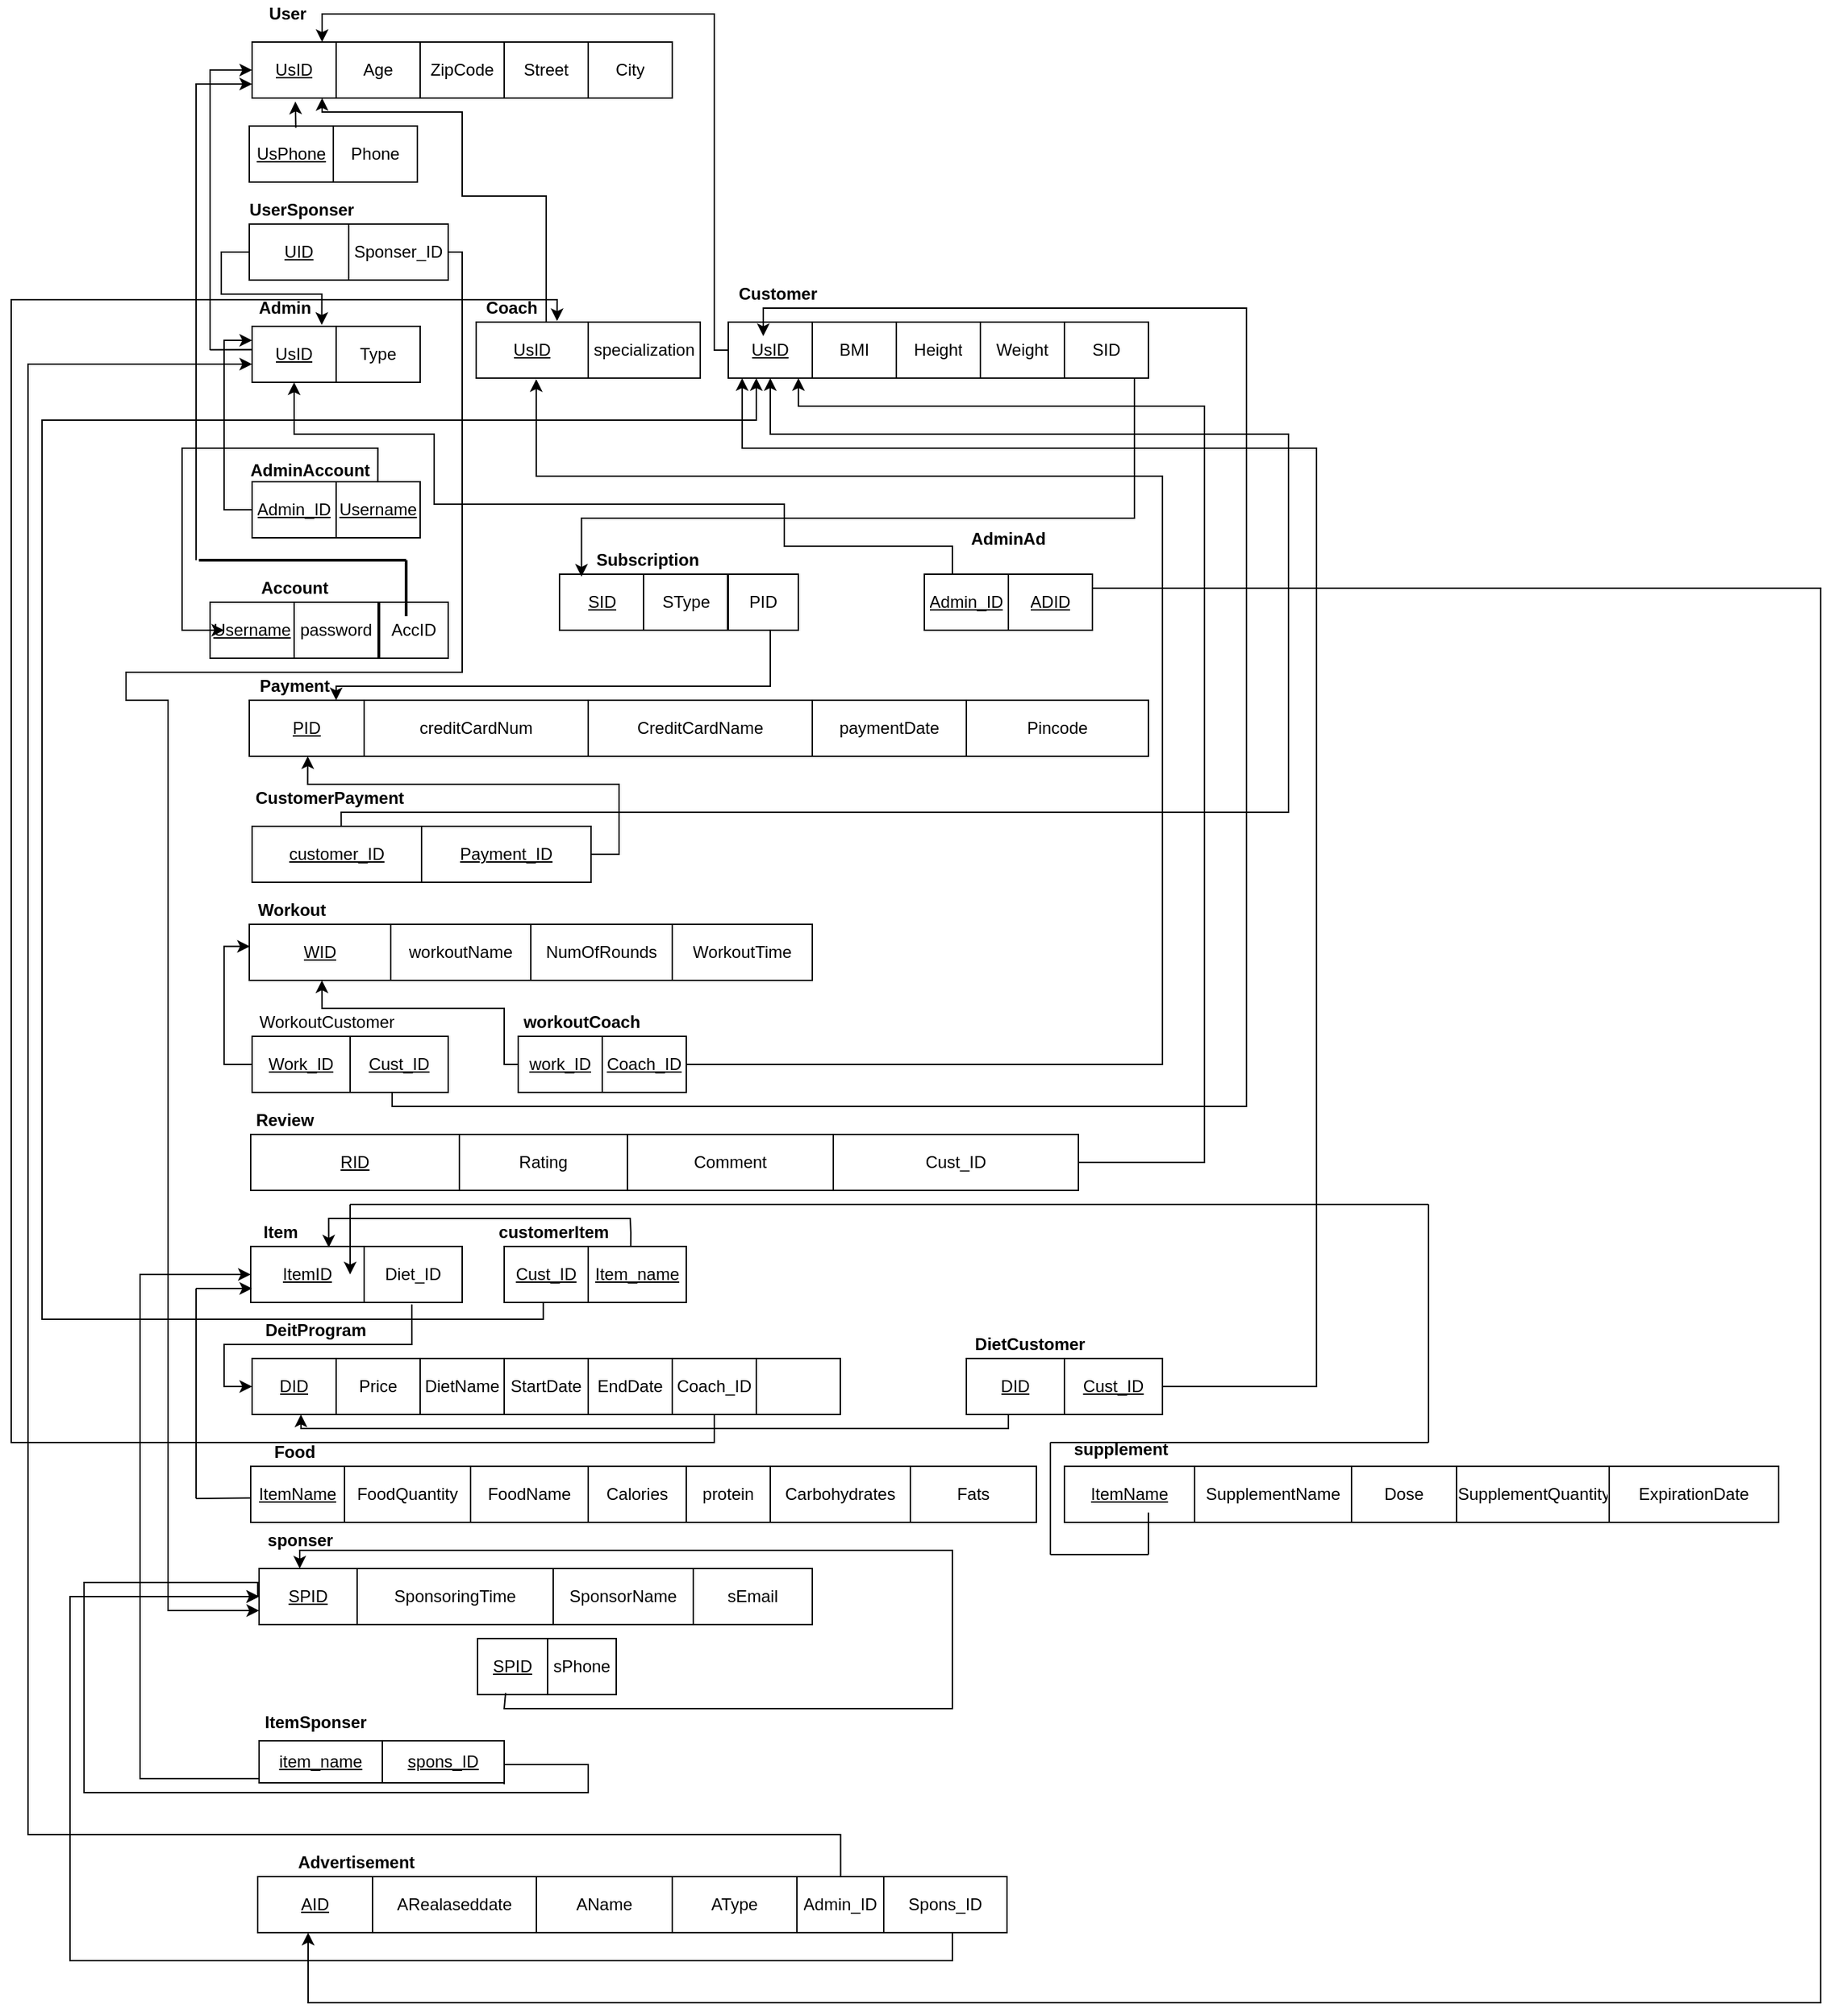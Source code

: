 <mxfile version="15.8.7" type="device"><diagram id="SIEOZzds2euwDkJFfpVL" name="Page-1"><mxGraphModel dx="1888" dy="643" grid="1" gridSize="10" guides="1" tooltips="1" connect="1" arrows="1" fold="1" page="1" pageScale="1" pageWidth="850" pageHeight="1100" math="0" shadow="0"><root><mxCell id="0"/><mxCell id="1" parent="0"/><mxCell id="r3siPHAUrBrKgB9Dop4n-6" value="" style="endArrow=none;html=1;rounded=0;edgeStyle=orthogonalEdgeStyle;" parent="1" edge="1"><mxGeometry width="50" height="50" relative="1" as="geometry"><mxPoint x="100" y="299.66" as="sourcePoint"/><mxPoint x="120" y="299.66" as="targetPoint"/><Array as="points"><mxPoint x="40" y="299.66"/></Array></mxGeometry></mxCell><mxCell id="azv_5JuP7_QDK_x2Y1AB-7" value="" style="shape=table;startSize=0;container=1;collapsible=0;childLayout=tableLayout;" parent="1" vertex="1"><mxGeometry x="70" y="80" width="300" height="40" as="geometry"/></mxCell><mxCell id="azv_5JuP7_QDK_x2Y1AB-8" value="" style="shape=partialRectangle;collapsible=0;dropTarget=0;pointerEvents=0;fillColor=none;top=0;left=0;bottom=0;right=0;points=[[0,0.5],[1,0.5]];portConstraint=eastwest;" parent="azv_5JuP7_QDK_x2Y1AB-7" vertex="1"><mxGeometry width="300" height="40" as="geometry"/></mxCell><mxCell id="azv_5JuP7_QDK_x2Y1AB-9" value="&lt;u&gt;UsID&lt;/u&gt;" style="shape=partialRectangle;html=1;whiteSpace=wrap;connectable=0;overflow=hidden;fillColor=none;top=0;left=0;bottom=0;right=0;pointerEvents=1;" parent="azv_5JuP7_QDK_x2Y1AB-8" vertex="1"><mxGeometry width="60" height="40" as="geometry"><mxRectangle width="60" height="40" as="alternateBounds"/></mxGeometry></mxCell><mxCell id="azv_5JuP7_QDK_x2Y1AB-10" value="Age" style="shape=partialRectangle;html=1;whiteSpace=wrap;connectable=0;overflow=hidden;fillColor=none;top=0;left=0;bottom=0;right=0;pointerEvents=1;" parent="azv_5JuP7_QDK_x2Y1AB-8" vertex="1"><mxGeometry x="60" width="60" height="40" as="geometry"><mxRectangle width="60" height="40" as="alternateBounds"/></mxGeometry></mxCell><mxCell id="azv_5JuP7_QDK_x2Y1AB-11" value="ZipCode" style="shape=partialRectangle;html=1;whiteSpace=wrap;connectable=0;overflow=hidden;fillColor=none;top=0;left=0;bottom=0;right=0;pointerEvents=1;" parent="azv_5JuP7_QDK_x2Y1AB-8" vertex="1"><mxGeometry x="120" width="60" height="40" as="geometry"><mxRectangle width="60" height="40" as="alternateBounds"/></mxGeometry></mxCell><mxCell id="azv_5JuP7_QDK_x2Y1AB-12" value="Street" style="shape=partialRectangle;html=1;whiteSpace=wrap;connectable=0;overflow=hidden;fillColor=none;top=0;left=0;bottom=0;right=0;pointerEvents=1;" parent="azv_5JuP7_QDK_x2Y1AB-8" vertex="1"><mxGeometry x="180" width="60" height="40" as="geometry"><mxRectangle width="60" height="40" as="alternateBounds"/></mxGeometry></mxCell><mxCell id="azv_5JuP7_QDK_x2Y1AB-13" value="City" style="shape=partialRectangle;html=1;whiteSpace=wrap;connectable=0;overflow=hidden;fillColor=none;top=0;left=0;bottom=0;right=0;pointerEvents=1;" parent="azv_5JuP7_QDK_x2Y1AB-8" vertex="1"><mxGeometry x="240" width="60" height="40" as="geometry"><mxRectangle width="60" height="40" as="alternateBounds"/></mxGeometry></mxCell><mxCell id="azv_5JuP7_QDK_x2Y1AB-15" value="User" style="text;html=1;align=center;verticalAlign=middle;resizable=0;points=[];autosize=1;strokeColor=none;fillColor=none;fontStyle=1" parent="1" vertex="1"><mxGeometry x="75" y="50" width="40" height="20" as="geometry"/></mxCell><mxCell id="azv_5JuP7_QDK_x2Y1AB-16" value="" style="shape=table;startSize=0;container=1;collapsible=0;childLayout=tableLayout;" parent="1" vertex="1"><mxGeometry x="68" y="140" width="120" height="40" as="geometry"/></mxCell><mxCell id="azv_5JuP7_QDK_x2Y1AB-17" value="" style="shape=partialRectangle;collapsible=0;dropTarget=0;pointerEvents=0;fillColor=none;top=0;left=0;bottom=0;right=0;points=[[0,0.5],[1,0.5]];portConstraint=eastwest;" parent="azv_5JuP7_QDK_x2Y1AB-16" vertex="1"><mxGeometry width="120" height="40" as="geometry"/></mxCell><mxCell id="azv_5JuP7_QDK_x2Y1AB-18" value="&lt;u&gt;UsPhone&lt;/u&gt;" style="shape=partialRectangle;html=1;whiteSpace=wrap;connectable=0;overflow=hidden;fillColor=none;top=0;left=0;bottom=0;right=0;pointerEvents=1;" parent="azv_5JuP7_QDK_x2Y1AB-17" vertex="1"><mxGeometry width="60" height="40" as="geometry"><mxRectangle width="60" height="40" as="alternateBounds"/></mxGeometry></mxCell><mxCell id="azv_5JuP7_QDK_x2Y1AB-19" value="Phone" style="shape=partialRectangle;html=1;whiteSpace=wrap;connectable=0;overflow=hidden;fillColor=none;top=0;left=0;bottom=0;right=0;pointerEvents=1;" parent="azv_5JuP7_QDK_x2Y1AB-17" vertex="1"><mxGeometry x="60" width="60" height="40" as="geometry"><mxRectangle width="60" height="40" as="alternateBounds"/></mxGeometry></mxCell><mxCell id="azv_5JuP7_QDK_x2Y1AB-21" value="" style="endArrow=classic;html=1;rounded=0;entryX=0.103;entryY=1.063;entryDx=0;entryDy=0;entryPerimeter=0;exitX=0.277;exitY=0.032;exitDx=0;exitDy=0;exitPerimeter=0;" parent="1" source="azv_5JuP7_QDK_x2Y1AB-17" target="azv_5JuP7_QDK_x2Y1AB-8" edge="1"><mxGeometry width="50" height="50" relative="1" as="geometry"><mxPoint x="260" y="550" as="sourcePoint"/><mxPoint x="310" y="500" as="targetPoint"/></mxGeometry></mxCell><mxCell id="azv_5JuP7_QDK_x2Y1AB-22" value="UserSponser" style="text;html=1;align=center;verticalAlign=middle;resizable=0;points=[];autosize=1;strokeColor=none;fillColor=none;fontStyle=1" parent="1" vertex="1"><mxGeometry x="60" y="190" width="90" height="20" as="geometry"/></mxCell><mxCell id="azv_5JuP7_QDK_x2Y1AB-23" value="" style="shape=table;startSize=0;container=1;collapsible=0;childLayout=tableLayout;" parent="1" vertex="1"><mxGeometry x="68" y="210" width="142" height="40" as="geometry"/></mxCell><mxCell id="azv_5JuP7_QDK_x2Y1AB-24" value="" style="shape=partialRectangle;collapsible=0;dropTarget=0;pointerEvents=0;fillColor=none;top=0;left=0;bottom=0;right=0;points=[[0,0.5],[1,0.5]];portConstraint=eastwest;" parent="azv_5JuP7_QDK_x2Y1AB-23" vertex="1"><mxGeometry width="142" height="40" as="geometry"/></mxCell><mxCell id="azv_5JuP7_QDK_x2Y1AB-25" value="&lt;u&gt;UID&lt;/u&gt;" style="shape=partialRectangle;html=1;whiteSpace=wrap;connectable=0;overflow=hidden;fillColor=none;top=0;left=0;bottom=0;right=0;pointerEvents=1;" parent="azv_5JuP7_QDK_x2Y1AB-24" vertex="1"><mxGeometry width="71" height="40" as="geometry"><mxRectangle width="71" height="40" as="alternateBounds"/></mxGeometry></mxCell><mxCell id="azv_5JuP7_QDK_x2Y1AB-26" value="Sponser_ID" style="shape=partialRectangle;html=1;whiteSpace=wrap;connectable=0;overflow=hidden;fillColor=none;top=0;left=0;bottom=0;right=0;pointerEvents=1;" parent="azv_5JuP7_QDK_x2Y1AB-24" vertex="1"><mxGeometry x="71" width="71" height="40" as="geometry"><mxRectangle width="71" height="40" as="alternateBounds"/></mxGeometry></mxCell><mxCell id="azv_5JuP7_QDK_x2Y1AB-28" value="" style="shape=table;startSize=0;container=1;collapsible=0;childLayout=tableLayout;" parent="1" vertex="1"><mxGeometry x="70" y="283" width="120" height="40" as="geometry"/></mxCell><mxCell id="azv_5JuP7_QDK_x2Y1AB-29" value="" style="shape=partialRectangle;collapsible=0;dropTarget=0;pointerEvents=0;fillColor=none;top=0;left=0;bottom=0;right=0;points=[[0,0.5],[1,0.5]];portConstraint=eastwest;" parent="azv_5JuP7_QDK_x2Y1AB-28" vertex="1"><mxGeometry width="120" height="40" as="geometry"/></mxCell><mxCell id="azv_5JuP7_QDK_x2Y1AB-30" value="&lt;u&gt;UsID&lt;/u&gt;" style="shape=partialRectangle;html=1;whiteSpace=wrap;connectable=0;overflow=hidden;fillColor=none;top=0;left=0;bottom=0;right=0;pointerEvents=1;" parent="azv_5JuP7_QDK_x2Y1AB-29" vertex="1"><mxGeometry width="60" height="40" as="geometry"><mxRectangle width="60" height="40" as="alternateBounds"/></mxGeometry></mxCell><mxCell id="azv_5JuP7_QDK_x2Y1AB-31" value="Type" style="shape=partialRectangle;html=1;whiteSpace=wrap;connectable=0;overflow=hidden;fillColor=none;top=0;left=0;bottom=0;right=0;pointerEvents=1;" parent="azv_5JuP7_QDK_x2Y1AB-29" vertex="1"><mxGeometry x="60" width="60" height="40" as="geometry"><mxRectangle width="60" height="40" as="alternateBounds"/></mxGeometry></mxCell><mxCell id="azv_5JuP7_QDK_x2Y1AB-32" value="Admin" style="text;html=1;align=center;verticalAlign=middle;resizable=0;points=[];autosize=1;strokeColor=none;fillColor=none;fontStyle=1" parent="1" vertex="1"><mxGeometry x="68" y="260" width="50" height="20" as="geometry"/></mxCell><mxCell id="azv_5JuP7_QDK_x2Y1AB-33" value="" style="shape=table;startSize=0;container=1;collapsible=0;childLayout=tableLayout;" parent="1" vertex="1"><mxGeometry x="70" y="394" width="120" height="40" as="geometry"/></mxCell><mxCell id="azv_5JuP7_QDK_x2Y1AB-34" value="" style="shape=partialRectangle;collapsible=0;dropTarget=0;pointerEvents=0;fillColor=none;top=0;left=0;bottom=0;right=0;points=[[0,0.5],[1,0.5]];portConstraint=eastwest;" parent="azv_5JuP7_QDK_x2Y1AB-33" vertex="1"><mxGeometry width="120" height="40" as="geometry"/></mxCell><mxCell id="azv_5JuP7_QDK_x2Y1AB-35" value="&lt;u&gt;Admin_ID&lt;/u&gt;" style="shape=partialRectangle;html=1;whiteSpace=wrap;connectable=0;overflow=hidden;fillColor=none;top=0;left=0;bottom=0;right=0;pointerEvents=1;" parent="azv_5JuP7_QDK_x2Y1AB-34" vertex="1"><mxGeometry width="60" height="40" as="geometry"><mxRectangle width="60" height="40" as="alternateBounds"/></mxGeometry></mxCell><mxCell id="azv_5JuP7_QDK_x2Y1AB-36" value="&lt;u&gt;Username&lt;/u&gt;" style="shape=partialRectangle;html=1;whiteSpace=wrap;connectable=0;overflow=hidden;fillColor=none;top=0;left=0;bottom=0;right=0;pointerEvents=1;" parent="azv_5JuP7_QDK_x2Y1AB-34" vertex="1"><mxGeometry x="60" width="60" height="40" as="geometry"><mxRectangle width="60" height="40" as="alternateBounds"/></mxGeometry></mxCell><mxCell id="azv_5JuP7_QDK_x2Y1AB-37" value="AdminAccount" style="text;html=1;align=center;verticalAlign=middle;resizable=0;points=[];autosize=1;strokeColor=none;fillColor=none;fontStyle=1" parent="1" vertex="1"><mxGeometry x="61" y="376" width="100" height="20" as="geometry"/></mxCell><mxCell id="azv_5JuP7_QDK_x2Y1AB-38" value="" style="shape=table;startSize=0;container=1;collapsible=0;childLayout=tableLayout;" parent="1" vertex="1"><mxGeometry x="230" y="280" width="160" height="40" as="geometry"/></mxCell><mxCell id="azv_5JuP7_QDK_x2Y1AB-39" value="" style="shape=partialRectangle;collapsible=0;dropTarget=0;pointerEvents=0;fillColor=none;top=0;left=0;bottom=0;right=0;points=[[0,0.5],[1,0.5]];portConstraint=eastwest;" parent="azv_5JuP7_QDK_x2Y1AB-38" vertex="1"><mxGeometry width="160" height="40" as="geometry"/></mxCell><mxCell id="azv_5JuP7_QDK_x2Y1AB-40" value="&lt;u&gt;UsID&lt;/u&gt;" style="shape=partialRectangle;html=1;whiteSpace=wrap;connectable=0;overflow=hidden;fillColor=none;top=0;left=0;bottom=0;right=0;pointerEvents=1;" parent="azv_5JuP7_QDK_x2Y1AB-39" vertex="1"><mxGeometry width="80" height="40" as="geometry"><mxRectangle width="80" height="40" as="alternateBounds"/></mxGeometry></mxCell><mxCell id="azv_5JuP7_QDK_x2Y1AB-41" value="specialization" style="shape=partialRectangle;html=1;whiteSpace=wrap;connectable=0;overflow=hidden;fillColor=none;top=0;left=0;bottom=0;right=0;pointerEvents=1;" parent="azv_5JuP7_QDK_x2Y1AB-39" vertex="1"><mxGeometry x="80" width="80" height="40" as="geometry"><mxRectangle width="80" height="40" as="alternateBounds"/></mxGeometry></mxCell><mxCell id="azv_5JuP7_QDK_x2Y1AB-42" value="Coach" style="text;html=1;align=center;verticalAlign=middle;resizable=0;points=[];autosize=1;strokeColor=none;fillColor=none;fontStyle=1" parent="1" vertex="1"><mxGeometry x="230" y="260" width="50" height="20" as="geometry"/></mxCell><mxCell id="azv_5JuP7_QDK_x2Y1AB-43" value="" style="shape=table;startSize=0;container=1;collapsible=0;childLayout=tableLayout;" parent="1" vertex="1"><mxGeometry x="410" y="280" width="300" height="40" as="geometry"/></mxCell><mxCell id="azv_5JuP7_QDK_x2Y1AB-44" value="" style="shape=partialRectangle;collapsible=0;dropTarget=0;pointerEvents=0;fillColor=none;top=0;left=0;bottom=0;right=0;points=[[0,0.5],[1,0.5]];portConstraint=eastwest;" parent="azv_5JuP7_QDK_x2Y1AB-43" vertex="1"><mxGeometry width="300" height="40" as="geometry"/></mxCell><mxCell id="azv_5JuP7_QDK_x2Y1AB-45" value="&lt;u&gt;UsID&lt;/u&gt;" style="shape=partialRectangle;html=1;whiteSpace=wrap;connectable=0;overflow=hidden;fillColor=none;top=0;left=0;bottom=0;right=0;pointerEvents=1;" parent="azv_5JuP7_QDK_x2Y1AB-44" vertex="1"><mxGeometry width="60" height="40" as="geometry"><mxRectangle width="60" height="40" as="alternateBounds"/></mxGeometry></mxCell><mxCell id="azv_5JuP7_QDK_x2Y1AB-46" value="BMI" style="shape=partialRectangle;html=1;whiteSpace=wrap;connectable=0;overflow=hidden;fillColor=none;top=0;left=0;bottom=0;right=0;pointerEvents=1;" parent="azv_5JuP7_QDK_x2Y1AB-44" vertex="1"><mxGeometry x="60" width="60" height="40" as="geometry"><mxRectangle width="60" height="40" as="alternateBounds"/></mxGeometry></mxCell><mxCell id="azv_5JuP7_QDK_x2Y1AB-47" value="Height" style="shape=partialRectangle;html=1;whiteSpace=wrap;connectable=0;overflow=hidden;fillColor=none;top=0;left=0;bottom=0;right=0;pointerEvents=1;" parent="azv_5JuP7_QDK_x2Y1AB-44" vertex="1"><mxGeometry x="120" width="60" height="40" as="geometry"><mxRectangle width="60" height="40" as="alternateBounds"/></mxGeometry></mxCell><mxCell id="azv_5JuP7_QDK_x2Y1AB-48" value="Weight" style="shape=partialRectangle;html=1;whiteSpace=wrap;connectable=0;overflow=hidden;fillColor=none;top=0;left=0;bottom=0;right=0;pointerEvents=1;" parent="azv_5JuP7_QDK_x2Y1AB-44" vertex="1"><mxGeometry x="180" width="60" height="40" as="geometry"><mxRectangle width="60" height="40" as="alternateBounds"/></mxGeometry></mxCell><mxCell id="azv_5JuP7_QDK_x2Y1AB-49" value="SID" style="shape=partialRectangle;html=1;whiteSpace=wrap;connectable=0;overflow=hidden;fillColor=none;top=0;left=0;bottom=0;right=0;pointerEvents=1;" parent="azv_5JuP7_QDK_x2Y1AB-44" vertex="1"><mxGeometry x="240" width="60" height="40" as="geometry"><mxRectangle width="60" height="40" as="alternateBounds"/></mxGeometry></mxCell><mxCell id="azv_5JuP7_QDK_x2Y1AB-50" value="Customer" style="text;html=1;align=center;verticalAlign=middle;resizable=0;points=[];autosize=1;strokeColor=none;fillColor=none;fontStyle=1" parent="1" vertex="1"><mxGeometry x="410" y="250" width="70" height="20" as="geometry"/></mxCell><mxCell id="azv_5JuP7_QDK_x2Y1AB-51" value="" style="shape=table;startSize=0;container=1;collapsible=0;childLayout=tableLayout;" parent="1" vertex="1"><mxGeometry x="289.5" y="460" width="120" height="40" as="geometry"/></mxCell><mxCell id="azv_5JuP7_QDK_x2Y1AB-52" value="" style="shape=partialRectangle;collapsible=0;dropTarget=0;pointerEvents=0;fillColor=none;top=0;left=0;bottom=0;right=0;points=[[0,0.5],[1,0.5]];portConstraint=eastwest;" parent="azv_5JuP7_QDK_x2Y1AB-51" vertex="1"><mxGeometry width="120" height="40" as="geometry"/></mxCell><mxCell id="azv_5JuP7_QDK_x2Y1AB-53" value="&lt;u&gt;SID&lt;/u&gt;" style="shape=partialRectangle;html=1;whiteSpace=wrap;connectable=0;overflow=hidden;fillColor=none;top=0;left=0;bottom=0;right=0;pointerEvents=1;" parent="azv_5JuP7_QDK_x2Y1AB-52" vertex="1"><mxGeometry width="60" height="40" as="geometry"><mxRectangle width="60" height="40" as="alternateBounds"/></mxGeometry></mxCell><mxCell id="azv_5JuP7_QDK_x2Y1AB-54" value="SType" style="shape=partialRectangle;html=1;whiteSpace=wrap;connectable=0;overflow=hidden;fillColor=none;top=0;left=0;bottom=0;right=0;pointerEvents=1;" parent="azv_5JuP7_QDK_x2Y1AB-52" vertex="1"><mxGeometry x="60" width="60" height="40" as="geometry"><mxRectangle width="60" height="40" as="alternateBounds"/></mxGeometry></mxCell><mxCell id="azv_5JuP7_QDK_x2Y1AB-55" value="Subscription" style="text;html=1;align=center;verticalAlign=middle;resizable=0;points=[];autosize=1;strokeColor=none;fillColor=none;fontStyle=1" parent="1" vertex="1"><mxGeometry x="307" y="440" width="90" height="20" as="geometry"/></mxCell><mxCell id="azv_5JuP7_QDK_x2Y1AB-56" value="" style="shape=table;startSize=0;container=1;collapsible=0;childLayout=tableLayout;" parent="1" vertex="1"><mxGeometry x="40" y="480" width="120" height="40" as="geometry"/></mxCell><mxCell id="azv_5JuP7_QDK_x2Y1AB-57" value="" style="shape=partialRectangle;collapsible=0;dropTarget=0;pointerEvents=0;fillColor=none;top=0;left=0;bottom=0;right=0;points=[[0,0.5],[1,0.5]];portConstraint=eastwest;" parent="azv_5JuP7_QDK_x2Y1AB-56" vertex="1"><mxGeometry width="120" height="40" as="geometry"/></mxCell><mxCell id="azv_5JuP7_QDK_x2Y1AB-58" value="&lt;u&gt;Username&lt;/u&gt;" style="shape=partialRectangle;html=1;whiteSpace=wrap;connectable=0;overflow=hidden;fillColor=none;top=0;left=0;bottom=0;right=0;pointerEvents=1;" parent="azv_5JuP7_QDK_x2Y1AB-57" vertex="1"><mxGeometry width="60" height="40" as="geometry"><mxRectangle width="60" height="40" as="alternateBounds"/></mxGeometry></mxCell><mxCell id="azv_5JuP7_QDK_x2Y1AB-59" value="password" style="shape=partialRectangle;html=1;whiteSpace=wrap;connectable=0;overflow=hidden;fillColor=none;top=0;left=0;bottom=0;right=0;pointerEvents=1;" parent="azv_5JuP7_QDK_x2Y1AB-57" vertex="1"><mxGeometry x="60" width="60" height="40" as="geometry"><mxRectangle width="60" height="40" as="alternateBounds"/></mxGeometry></mxCell><mxCell id="azv_5JuP7_QDK_x2Y1AB-60" value="Account" style="text;html=1;align=center;verticalAlign=middle;resizable=0;points=[];autosize=1;strokeColor=none;fillColor=none;fontStyle=1" parent="1" vertex="1"><mxGeometry x="70" y="460" width="60" height="20" as="geometry"/></mxCell><mxCell id="azv_5JuP7_QDK_x2Y1AB-61" value="" style="shape=table;startSize=0;container=1;collapsible=0;childLayout=tableLayout;" parent="1" vertex="1"><mxGeometry x="68" y="550" width="642" height="40" as="geometry"/></mxCell><mxCell id="azv_5JuP7_QDK_x2Y1AB-62" value="" style="shape=partialRectangle;collapsible=0;dropTarget=0;pointerEvents=0;fillColor=none;top=0;left=0;bottom=0;right=0;points=[[0,0.5],[1,0.5]];portConstraint=eastwest;" parent="azv_5JuP7_QDK_x2Y1AB-61" vertex="1"><mxGeometry width="642" height="40" as="geometry"/></mxCell><mxCell id="azv_5JuP7_QDK_x2Y1AB-63" value="&lt;u&gt;PID&lt;/u&gt;" style="shape=partialRectangle;html=1;whiteSpace=wrap;connectable=0;overflow=hidden;fillColor=none;top=0;left=0;bottom=0;right=0;pointerEvents=1;" parent="azv_5JuP7_QDK_x2Y1AB-62" vertex="1"><mxGeometry width="82" height="40" as="geometry"><mxRectangle width="82" height="40" as="alternateBounds"/></mxGeometry></mxCell><mxCell id="azv_5JuP7_QDK_x2Y1AB-64" value="creditCardNum" style="shape=partialRectangle;html=1;whiteSpace=wrap;connectable=0;overflow=hidden;fillColor=none;top=0;left=0;bottom=0;right=0;pointerEvents=1;" parent="azv_5JuP7_QDK_x2Y1AB-62" vertex="1"><mxGeometry x="82" width="160" height="40" as="geometry"><mxRectangle width="160" height="40" as="alternateBounds"/></mxGeometry></mxCell><mxCell id="azv_5JuP7_QDK_x2Y1AB-65" value="CreditCardName" style="shape=partialRectangle;html=1;whiteSpace=wrap;connectable=0;overflow=hidden;fillColor=none;top=0;left=0;bottom=0;right=0;pointerEvents=1;" parent="azv_5JuP7_QDK_x2Y1AB-62" vertex="1"><mxGeometry x="242" width="160" height="40" as="geometry"><mxRectangle width="160" height="40" as="alternateBounds"/></mxGeometry></mxCell><mxCell id="azv_5JuP7_QDK_x2Y1AB-66" value="paymentDate" style="shape=partialRectangle;html=1;whiteSpace=wrap;connectable=0;overflow=hidden;fillColor=none;top=0;left=0;bottom=0;right=0;pointerEvents=1;" parent="azv_5JuP7_QDK_x2Y1AB-62" vertex="1"><mxGeometry x="402" width="110" height="40" as="geometry"><mxRectangle width="110" height="40" as="alternateBounds"/></mxGeometry></mxCell><mxCell id="azv_5JuP7_QDK_x2Y1AB-67" value="Pincode" style="shape=partialRectangle;html=1;whiteSpace=wrap;connectable=0;overflow=hidden;fillColor=none;top=0;left=0;bottom=0;right=0;pointerEvents=1;" parent="azv_5JuP7_QDK_x2Y1AB-62" vertex="1"><mxGeometry x="512" width="130" height="40" as="geometry"><mxRectangle width="130" height="40" as="alternateBounds"/></mxGeometry></mxCell><mxCell id="azv_5JuP7_QDK_x2Y1AB-68" value="Payment" style="text;html=1;align=center;verticalAlign=middle;resizable=0;points=[];autosize=1;strokeColor=none;fillColor=none;fontStyle=1" parent="1" vertex="1"><mxGeometry x="65" y="530" width="70" height="20" as="geometry"/></mxCell><mxCell id="azv_5JuP7_QDK_x2Y1AB-69" value="CustomerPayment" style="text;html=1;align=center;verticalAlign=middle;resizable=0;points=[];autosize=1;strokeColor=none;fillColor=none;fontStyle=1" parent="1" vertex="1"><mxGeometry x="65" y="610" width="120" height="20" as="geometry"/></mxCell><mxCell id="azv_5JuP7_QDK_x2Y1AB-190" style="edgeStyle=orthogonalEdgeStyle;rounded=0;orthogonalLoop=1;jettySize=auto;html=1;entryX=0.1;entryY=1;entryDx=0;entryDy=0;entryPerimeter=0;exitX=0.263;exitY=-0.012;exitDx=0;exitDy=0;exitPerimeter=0;" parent="1" source="azv_5JuP7_QDK_x2Y1AB-71" target="azv_5JuP7_QDK_x2Y1AB-44" edge="1"><mxGeometry relative="1" as="geometry"><Array as="points"><mxPoint x="134" y="630"/><mxPoint x="810" y="630"/><mxPoint x="810" y="360"/><mxPoint x="440" y="360"/></Array></mxGeometry></mxCell><mxCell id="azv_5JuP7_QDK_x2Y1AB-70" value="" style="shape=table;startSize=0;container=1;collapsible=0;childLayout=tableLayout;" parent="1" vertex="1"><mxGeometry x="70" y="640" width="242" height="40" as="geometry"/></mxCell><mxCell id="azv_5JuP7_QDK_x2Y1AB-71" value="" style="shape=partialRectangle;collapsible=0;dropTarget=0;pointerEvents=0;fillColor=none;top=0;left=0;bottom=0;right=0;points=[[0,0.5],[1,0.5]];portConstraint=eastwest;" parent="azv_5JuP7_QDK_x2Y1AB-70" vertex="1"><mxGeometry width="242" height="40" as="geometry"/></mxCell><mxCell id="azv_5JuP7_QDK_x2Y1AB-72" value="&lt;u&gt;customer_ID&lt;/u&gt;" style="shape=partialRectangle;html=1;whiteSpace=wrap;connectable=0;overflow=hidden;fillColor=none;top=0;left=0;bottom=0;right=0;pointerEvents=1;" parent="azv_5JuP7_QDK_x2Y1AB-71" vertex="1"><mxGeometry width="121" height="40" as="geometry"><mxRectangle width="121" height="40" as="alternateBounds"/></mxGeometry></mxCell><mxCell id="azv_5JuP7_QDK_x2Y1AB-73" value="&lt;u&gt;Payment_ID&lt;/u&gt;" style="shape=partialRectangle;html=1;whiteSpace=wrap;connectable=0;overflow=hidden;fillColor=none;top=0;left=0;bottom=0;right=0;pointerEvents=1;" parent="azv_5JuP7_QDK_x2Y1AB-71" vertex="1"><mxGeometry x="121" width="121" height="40" as="geometry"><mxRectangle width="121" height="40" as="alternateBounds"/></mxGeometry></mxCell><mxCell id="azv_5JuP7_QDK_x2Y1AB-74" value="" style="shape=table;startSize=0;container=1;collapsible=0;childLayout=tableLayout;" parent="1" vertex="1"><mxGeometry x="68" y="710" width="402" height="40" as="geometry"/></mxCell><mxCell id="azv_5JuP7_QDK_x2Y1AB-75" value="" style="shape=partialRectangle;collapsible=0;dropTarget=0;pointerEvents=0;fillColor=none;top=0;left=0;bottom=0;right=0;points=[[0,0.5],[1,0.5]];portConstraint=eastwest;" parent="azv_5JuP7_QDK_x2Y1AB-74" vertex="1"><mxGeometry width="402" height="40" as="geometry"/></mxCell><mxCell id="azv_5JuP7_QDK_x2Y1AB-76" value="&lt;u&gt;WID&lt;/u&gt;" style="shape=partialRectangle;html=1;whiteSpace=wrap;connectable=0;overflow=hidden;fillColor=none;top=0;left=0;bottom=0;right=0;pointerEvents=1;" parent="azv_5JuP7_QDK_x2Y1AB-75" vertex="1"><mxGeometry width="101" height="40" as="geometry"><mxRectangle width="101" height="40" as="alternateBounds"/></mxGeometry></mxCell><mxCell id="azv_5JuP7_QDK_x2Y1AB-77" value="workoutName" style="shape=partialRectangle;html=1;whiteSpace=wrap;connectable=0;overflow=hidden;fillColor=none;top=0;left=0;bottom=0;right=0;pointerEvents=1;" parent="azv_5JuP7_QDK_x2Y1AB-75" vertex="1"><mxGeometry x="101" width="100" height="40" as="geometry"><mxRectangle width="100" height="40" as="alternateBounds"/></mxGeometry></mxCell><mxCell id="azv_5JuP7_QDK_x2Y1AB-78" value="NumOfRounds" style="shape=partialRectangle;html=1;whiteSpace=wrap;connectable=0;overflow=hidden;fillColor=none;top=0;left=0;bottom=0;right=0;pointerEvents=1;" parent="azv_5JuP7_QDK_x2Y1AB-75" vertex="1"><mxGeometry x="201" width="101" height="40" as="geometry"><mxRectangle width="101" height="40" as="alternateBounds"/></mxGeometry></mxCell><mxCell id="azv_5JuP7_QDK_x2Y1AB-79" value="WorkoutTime" style="shape=partialRectangle;html=1;whiteSpace=wrap;connectable=0;overflow=hidden;fillColor=none;top=0;left=0;bottom=0;right=0;pointerEvents=1;" parent="azv_5JuP7_QDK_x2Y1AB-75" vertex="1"><mxGeometry x="302" width="100" height="40" as="geometry"><mxRectangle width="100" height="40" as="alternateBounds"/></mxGeometry></mxCell><mxCell id="azv_5JuP7_QDK_x2Y1AB-80" value="Workout" style="text;html=1;align=center;verticalAlign=middle;resizable=0;points=[];autosize=1;strokeColor=none;fillColor=none;fontStyle=1" parent="1" vertex="1"><mxGeometry x="68" y="690" width="60" height="20" as="geometry"/></mxCell><mxCell id="azv_5JuP7_QDK_x2Y1AB-187" value="" style="edgeStyle=orthogonalEdgeStyle;rounded=0;orthogonalLoop=1;jettySize=auto;html=1;" parent="1" source="azv_5JuP7_QDK_x2Y1AB-81" edge="1"><mxGeometry relative="1" as="geometry"><Array as="points"><mxPoint x="170" y="840"/><mxPoint x="780" y="840"/><mxPoint x="780" y="270"/><mxPoint x="435" y="270"/></Array><mxPoint x="435" y="290" as="targetPoint"/></mxGeometry></mxCell><mxCell id="azv_5JuP7_QDK_x2Y1AB-81" value="" style="shape=table;startSize=0;container=1;collapsible=0;childLayout=tableLayout;" parent="1" vertex="1"><mxGeometry x="70" y="790" width="140" height="40" as="geometry"/></mxCell><mxCell id="azv_5JuP7_QDK_x2Y1AB-82" value="" style="shape=partialRectangle;collapsible=0;dropTarget=0;pointerEvents=0;fillColor=none;top=0;left=0;bottom=0;right=0;points=[[0,0.5],[1,0.5]];portConstraint=eastwest;" parent="azv_5JuP7_QDK_x2Y1AB-81" vertex="1"><mxGeometry width="140" height="40" as="geometry"/></mxCell><mxCell id="azv_5JuP7_QDK_x2Y1AB-83" value="&lt;u&gt;Work_ID&lt;/u&gt;" style="shape=partialRectangle;html=1;whiteSpace=wrap;connectable=0;overflow=hidden;fillColor=none;top=0;left=0;bottom=0;right=0;pointerEvents=1;" parent="azv_5JuP7_QDK_x2Y1AB-82" vertex="1"><mxGeometry width="70" height="40" as="geometry"><mxRectangle width="70" height="40" as="alternateBounds"/></mxGeometry></mxCell><mxCell id="azv_5JuP7_QDK_x2Y1AB-84" value="&lt;u&gt;Cust_ID&lt;/u&gt;" style="shape=partialRectangle;html=1;whiteSpace=wrap;connectable=0;overflow=hidden;fillColor=none;top=0;left=0;bottom=0;right=0;pointerEvents=1;" parent="azv_5JuP7_QDK_x2Y1AB-82" vertex="1"><mxGeometry x="70" width="70" height="40" as="geometry"><mxRectangle width="70" height="40" as="alternateBounds"/></mxGeometry></mxCell><mxCell id="azv_5JuP7_QDK_x2Y1AB-85" value="WorkoutCustomer" style="text;html=1;align=center;verticalAlign=middle;resizable=0;points=[];autosize=1;strokeColor=none;fillColor=none;" parent="1" vertex="1"><mxGeometry x="68" y="770" width="110" height="20" as="geometry"/></mxCell><mxCell id="azv_5JuP7_QDK_x2Y1AB-189" style="edgeStyle=orthogonalEdgeStyle;rounded=0;orthogonalLoop=1;jettySize=auto;html=1;entryX=0.268;entryY=1.019;entryDx=0;entryDy=0;entryPerimeter=0;" parent="1" source="azv_5JuP7_QDK_x2Y1AB-86" target="azv_5JuP7_QDK_x2Y1AB-39" edge="1"><mxGeometry relative="1" as="geometry"><Array as="points"><mxPoint x="720" y="810"/><mxPoint x="720" y="390"/><mxPoint x="273" y="390"/></Array></mxGeometry></mxCell><mxCell id="azv_5JuP7_QDK_x2Y1AB-86" value="" style="shape=table;startSize=0;container=1;collapsible=0;childLayout=tableLayout;" parent="1" vertex="1"><mxGeometry x="260" y="790" width="120" height="40" as="geometry"/></mxCell><mxCell id="azv_5JuP7_QDK_x2Y1AB-87" value="" style="shape=partialRectangle;collapsible=0;dropTarget=0;pointerEvents=0;fillColor=none;top=0;left=0;bottom=0;right=0;points=[[0,0.5],[1,0.5]];portConstraint=eastwest;" parent="azv_5JuP7_QDK_x2Y1AB-86" vertex="1"><mxGeometry width="120" height="40" as="geometry"/></mxCell><mxCell id="azv_5JuP7_QDK_x2Y1AB-88" value="&lt;u&gt;work_ID&lt;/u&gt;" style="shape=partialRectangle;html=1;whiteSpace=wrap;connectable=0;overflow=hidden;fillColor=none;top=0;left=0;bottom=0;right=0;pointerEvents=1;" parent="azv_5JuP7_QDK_x2Y1AB-87" vertex="1"><mxGeometry width="60" height="40" as="geometry"><mxRectangle width="60" height="40" as="alternateBounds"/></mxGeometry></mxCell><mxCell id="azv_5JuP7_QDK_x2Y1AB-89" value="&lt;u&gt;Coach_ID&lt;/u&gt;" style="shape=partialRectangle;html=1;whiteSpace=wrap;connectable=0;overflow=hidden;fillColor=none;top=0;left=0;bottom=0;right=0;pointerEvents=1;" parent="azv_5JuP7_QDK_x2Y1AB-87" vertex="1"><mxGeometry x="60" width="60" height="40" as="geometry"><mxRectangle width="60" height="40" as="alternateBounds"/></mxGeometry></mxCell><mxCell id="azv_5JuP7_QDK_x2Y1AB-90" value="workoutCoach" style="text;html=1;align=center;verticalAlign=middle;resizable=0;points=[];autosize=1;strokeColor=none;fillColor=none;fontStyle=1" parent="1" vertex="1"><mxGeometry x="255" y="770" width="100" height="20" as="geometry"/></mxCell><mxCell id="azv_5JuP7_QDK_x2Y1AB-91" value="" style="shape=table;startSize=0;container=1;collapsible=0;childLayout=tableLayout;" parent="1" vertex="1"><mxGeometry x="69" y="860" width="591" height="40" as="geometry"/></mxCell><mxCell id="azv_5JuP7_QDK_x2Y1AB-92" value="" style="shape=partialRectangle;collapsible=0;dropTarget=0;pointerEvents=0;fillColor=none;top=0;left=0;bottom=0;right=0;points=[[0,0.5],[1,0.5]];portConstraint=eastwest;" parent="azv_5JuP7_QDK_x2Y1AB-91" vertex="1"><mxGeometry width="591" height="40" as="geometry"/></mxCell><mxCell id="azv_5JuP7_QDK_x2Y1AB-93" value="&lt;u&gt;RID&lt;/u&gt;" style="shape=partialRectangle;html=1;whiteSpace=wrap;connectable=0;overflow=hidden;fillColor=none;top=0;left=0;bottom=0;right=0;pointerEvents=1;" parent="azv_5JuP7_QDK_x2Y1AB-92" vertex="1"><mxGeometry width="149" height="40" as="geometry"><mxRectangle width="149" height="40" as="alternateBounds"/></mxGeometry></mxCell><mxCell id="azv_5JuP7_QDK_x2Y1AB-94" value="Rating" style="shape=partialRectangle;html=1;whiteSpace=wrap;connectable=0;overflow=hidden;fillColor=none;top=0;left=0;bottom=0;right=0;pointerEvents=1;" parent="azv_5JuP7_QDK_x2Y1AB-92" vertex="1"><mxGeometry x="149" width="120" height="40" as="geometry"><mxRectangle width="120" height="40" as="alternateBounds"/></mxGeometry></mxCell><mxCell id="azv_5JuP7_QDK_x2Y1AB-95" value="Comment" style="shape=partialRectangle;html=1;whiteSpace=wrap;connectable=0;overflow=hidden;fillColor=none;top=0;left=0;bottom=0;right=0;pointerEvents=1;" parent="azv_5JuP7_QDK_x2Y1AB-92" vertex="1"><mxGeometry x="269" width="147" height="40" as="geometry"><mxRectangle width="147" height="40" as="alternateBounds"/></mxGeometry></mxCell><mxCell id="azv_5JuP7_QDK_x2Y1AB-96" value="Cust_ID" style="shape=partialRectangle;html=1;whiteSpace=wrap;connectable=0;overflow=hidden;fillColor=none;top=0;left=0;bottom=0;right=0;pointerEvents=1;" parent="azv_5JuP7_QDK_x2Y1AB-92" vertex="1"><mxGeometry x="416" width="175" height="40" as="geometry"><mxRectangle width="175" height="40" as="alternateBounds"/></mxGeometry></mxCell><mxCell id="azv_5JuP7_QDK_x2Y1AB-97" value="Review" style="text;html=1;align=center;verticalAlign=middle;resizable=0;points=[];autosize=1;strokeColor=none;fillColor=none;fontStyle=1" parent="1" vertex="1"><mxGeometry x="63" y="840" width="60" height="20" as="geometry"/></mxCell><mxCell id="azv_5JuP7_QDK_x2Y1AB-98" value="" style="shape=table;startSize=0;container=1;collapsible=0;childLayout=tableLayout;" parent="1" vertex="1"><mxGeometry x="69" y="940" width="151" height="40" as="geometry"/></mxCell><mxCell id="azv_5JuP7_QDK_x2Y1AB-99" value="" style="shape=partialRectangle;collapsible=0;dropTarget=0;pointerEvents=0;fillColor=none;top=0;left=0;bottom=0;right=0;points=[[0,0.5],[1,0.5]];portConstraint=eastwest;" parent="azv_5JuP7_QDK_x2Y1AB-98" vertex="1"><mxGeometry width="151" height="40" as="geometry"/></mxCell><mxCell id="azv_5JuP7_QDK_x2Y1AB-100" value="&lt;u&gt;ItemID&lt;/u&gt;" style="shape=partialRectangle;html=1;whiteSpace=wrap;connectable=0;overflow=hidden;fillColor=none;top=0;left=0;bottom=0;right=0;pointerEvents=1;" parent="azv_5JuP7_QDK_x2Y1AB-99" vertex="1"><mxGeometry width="81" height="40" as="geometry"><mxRectangle width="81" height="40" as="alternateBounds"/></mxGeometry></mxCell><mxCell id="azv_5JuP7_QDK_x2Y1AB-101" value="Diet_ID" style="shape=partialRectangle;html=1;whiteSpace=wrap;connectable=0;overflow=hidden;fillColor=none;top=0;left=0;bottom=0;right=0;pointerEvents=1;" parent="azv_5JuP7_QDK_x2Y1AB-99" vertex="1"><mxGeometry x="81" width="70" height="40" as="geometry"><mxRectangle width="70" height="40" as="alternateBounds"/></mxGeometry></mxCell><mxCell id="azv_5JuP7_QDK_x2Y1AB-102" value="Item" style="text;html=1;align=center;verticalAlign=middle;resizable=0;points=[];autosize=1;strokeColor=none;fillColor=none;fontStyle=1" parent="1" vertex="1"><mxGeometry x="70" y="920" width="40" height="20" as="geometry"/></mxCell><mxCell id="azv_5JuP7_QDK_x2Y1AB-184" style="edgeStyle=orthogonalEdgeStyle;rounded=0;orthogonalLoop=1;jettySize=auto;html=1;exitX=0.421;exitY=1.069;exitDx=0;exitDy=0;exitPerimeter=0;" parent="1" target="azv_5JuP7_QDK_x2Y1AB-44" edge="1"><mxGeometry relative="1" as="geometry"><mxPoint x="277.89" y="943.38" as="sourcePoint"/><mxPoint x="434" y="322.76" as="targetPoint"/><Array as="points"><mxPoint x="278" y="992"/><mxPoint x="-80" y="992"/><mxPoint x="-80" y="350"/><mxPoint x="430" y="350"/></Array></mxGeometry></mxCell><mxCell id="azv_5JuP7_QDK_x2Y1AB-103" value="" style="shape=table;startSize=0;container=1;collapsible=0;childLayout=tableLayout;" parent="1" vertex="1"><mxGeometry x="250" y="940" width="130" height="40" as="geometry"/></mxCell><mxCell id="azv_5JuP7_QDK_x2Y1AB-104" value="" style="shape=partialRectangle;collapsible=0;dropTarget=0;pointerEvents=0;fillColor=none;top=0;left=0;bottom=0;right=0;points=[[0,0.5],[1,0.5]];portConstraint=eastwest;" parent="azv_5JuP7_QDK_x2Y1AB-103" vertex="1"><mxGeometry width="130" height="40" as="geometry"/></mxCell><mxCell id="azv_5JuP7_QDK_x2Y1AB-105" value="&lt;u&gt;Cust_ID&lt;/u&gt;" style="shape=partialRectangle;html=1;whiteSpace=wrap;connectable=0;overflow=hidden;fillColor=none;top=0;left=0;bottom=0;right=0;pointerEvents=1;" parent="azv_5JuP7_QDK_x2Y1AB-104" vertex="1"><mxGeometry width="60" height="40" as="geometry"><mxRectangle width="60" height="40" as="alternateBounds"/></mxGeometry></mxCell><mxCell id="azv_5JuP7_QDK_x2Y1AB-106" value="&lt;u&gt;Item_name&lt;/u&gt;" style="shape=partialRectangle;html=1;whiteSpace=wrap;connectable=0;overflow=hidden;fillColor=none;top=0;left=0;bottom=0;right=0;pointerEvents=1;" parent="azv_5JuP7_QDK_x2Y1AB-104" vertex="1"><mxGeometry x="60" width="70" height="40" as="geometry"><mxRectangle width="70" height="40" as="alternateBounds"/></mxGeometry></mxCell><mxCell id="azv_5JuP7_QDK_x2Y1AB-107" value="customerItem" style="text;html=1;align=center;verticalAlign=middle;resizable=0;points=[];autosize=1;strokeColor=none;fillColor=none;fontStyle=1" parent="1" vertex="1"><mxGeometry x="240" y="920" width="90" height="20" as="geometry"/></mxCell><mxCell id="azv_5JuP7_QDK_x2Y1AB-108" value="DeitProgram" style="text;html=1;align=center;verticalAlign=middle;resizable=0;points=[];autosize=1;strokeColor=none;fillColor=none;fontStyle=1" parent="1" vertex="1"><mxGeometry x="70" y="990" width="90" height="20" as="geometry"/></mxCell><mxCell id="azv_5JuP7_QDK_x2Y1AB-206" style="edgeStyle=orthogonalEdgeStyle;rounded=0;orthogonalLoop=1;jettySize=auto;html=1;entryX=0.361;entryY=-0.019;entryDx=0;entryDy=0;entryPerimeter=0;" parent="1" target="azv_5JuP7_QDK_x2Y1AB-39" edge="1"><mxGeometry relative="1" as="geometry"><mxPoint x="478" y="1054" as="sourcePoint"/><mxPoint x="287.68" y="275.4" as="targetPoint"/><Array as="points"><mxPoint x="400" y="1054"/><mxPoint x="400" y="1080"/><mxPoint x="-102" y="1080"/><mxPoint x="-102" y="264"/><mxPoint x="288" y="264"/></Array></mxGeometry></mxCell><mxCell id="azv_5JuP7_QDK_x2Y1AB-109" value="" style="shape=table;startSize=0;container=1;collapsible=0;childLayout=tableLayout;" parent="1" vertex="1"><mxGeometry x="70" y="1020" width="420" height="40" as="geometry"/></mxCell><mxCell id="azv_5JuP7_QDK_x2Y1AB-110" value="" style="shape=partialRectangle;collapsible=0;dropTarget=0;pointerEvents=0;fillColor=none;top=0;left=0;bottom=0;right=0;points=[[0,0.5],[1,0.5]];portConstraint=eastwest;" parent="azv_5JuP7_QDK_x2Y1AB-109" vertex="1"><mxGeometry width="420" height="40" as="geometry"/></mxCell><mxCell id="azv_5JuP7_QDK_x2Y1AB-111" value="&lt;u&gt;DID&lt;/u&gt;" style="shape=partialRectangle;html=1;whiteSpace=wrap;connectable=0;overflow=hidden;fillColor=none;top=0;left=0;bottom=0;right=0;pointerEvents=1;" parent="azv_5JuP7_QDK_x2Y1AB-110" vertex="1"><mxGeometry width="60" height="40" as="geometry"><mxRectangle width="60" height="40" as="alternateBounds"/></mxGeometry></mxCell><mxCell id="azv_5JuP7_QDK_x2Y1AB-112" value="Price" style="shape=partialRectangle;html=1;whiteSpace=wrap;connectable=0;overflow=hidden;fillColor=none;top=0;left=0;bottom=0;right=0;pointerEvents=1;" parent="azv_5JuP7_QDK_x2Y1AB-110" vertex="1"><mxGeometry x="60" width="60" height="40" as="geometry"><mxRectangle width="60" height="40" as="alternateBounds"/></mxGeometry></mxCell><mxCell id="azv_5JuP7_QDK_x2Y1AB-113" value="DietName" style="shape=partialRectangle;html=1;whiteSpace=wrap;connectable=0;overflow=hidden;fillColor=none;top=0;left=0;bottom=0;right=0;pointerEvents=1;" parent="azv_5JuP7_QDK_x2Y1AB-110" vertex="1"><mxGeometry x="120" width="60" height="40" as="geometry"><mxRectangle width="60" height="40" as="alternateBounds"/></mxGeometry></mxCell><mxCell id="azv_5JuP7_QDK_x2Y1AB-114" value="StartDate" style="shape=partialRectangle;html=1;whiteSpace=wrap;connectable=0;overflow=hidden;fillColor=none;top=0;left=0;bottom=0;right=0;pointerEvents=1;" parent="azv_5JuP7_QDK_x2Y1AB-110" vertex="1"><mxGeometry x="180" width="60" height="40" as="geometry"><mxRectangle width="60" height="40" as="alternateBounds"/></mxGeometry></mxCell><mxCell id="azv_5JuP7_QDK_x2Y1AB-115" value="EndDate" style="shape=partialRectangle;html=1;whiteSpace=wrap;connectable=0;overflow=hidden;fillColor=none;top=0;left=0;bottom=0;right=0;pointerEvents=1;" parent="azv_5JuP7_QDK_x2Y1AB-110" vertex="1"><mxGeometry x="240" width="60" height="40" as="geometry"><mxRectangle width="60" height="40" as="alternateBounds"/></mxGeometry></mxCell><mxCell id="azv_5JuP7_QDK_x2Y1AB-116" value="Coach_ID" style="shape=partialRectangle;html=1;whiteSpace=wrap;connectable=0;overflow=hidden;fillColor=none;top=0;left=0;bottom=0;right=0;pointerEvents=1;" parent="azv_5JuP7_QDK_x2Y1AB-110" vertex="1"><mxGeometry x="300" width="60" height="40" as="geometry"><mxRectangle width="60" height="40" as="alternateBounds"/></mxGeometry></mxCell><mxCell id="azv_5JuP7_QDK_x2Y1AB-205" value="" style="shape=partialRectangle;html=1;whiteSpace=wrap;connectable=0;overflow=hidden;fillColor=none;top=0;left=0;bottom=0;right=0;pointerEvents=1;" parent="azv_5JuP7_QDK_x2Y1AB-110" vertex="1"><mxGeometry x="360" width="60" height="40" as="geometry"><mxRectangle width="60" height="40" as="alternateBounds"/></mxGeometry></mxCell><mxCell id="azv_5JuP7_QDK_x2Y1AB-117" value="" style="shape=table;startSize=0;container=1;collapsible=0;childLayout=tableLayout;" parent="1" vertex="1"><mxGeometry x="69" y="1097" width="561" height="40" as="geometry"/></mxCell><mxCell id="azv_5JuP7_QDK_x2Y1AB-118" value="" style="shape=partialRectangle;collapsible=0;dropTarget=0;pointerEvents=0;fillColor=none;top=0;left=0;bottom=0;right=0;points=[[0,0.5],[1,0.5]];portConstraint=eastwest;" parent="azv_5JuP7_QDK_x2Y1AB-117" vertex="1"><mxGeometry width="561" height="40" as="geometry"/></mxCell><mxCell id="azv_5JuP7_QDK_x2Y1AB-119" value="&lt;u&gt;ItemName&lt;/u&gt;" style="shape=partialRectangle;html=1;whiteSpace=wrap;connectable=0;overflow=hidden;fillColor=none;top=0;left=0;bottom=0;right=0;pointerEvents=1;" parent="azv_5JuP7_QDK_x2Y1AB-118" vertex="1"><mxGeometry width="67" height="40" as="geometry"><mxRectangle width="67" height="40" as="alternateBounds"/></mxGeometry></mxCell><mxCell id="azv_5JuP7_QDK_x2Y1AB-120" value="FoodQuantity" style="shape=partialRectangle;html=1;whiteSpace=wrap;connectable=0;overflow=hidden;fillColor=none;top=0;left=0;bottom=0;right=0;pointerEvents=1;" parent="azv_5JuP7_QDK_x2Y1AB-118" vertex="1"><mxGeometry x="67" width="90" height="40" as="geometry"><mxRectangle width="90" height="40" as="alternateBounds"/></mxGeometry></mxCell><mxCell id="azv_5JuP7_QDK_x2Y1AB-121" value="FoodName" style="shape=partialRectangle;html=1;whiteSpace=wrap;connectable=0;overflow=hidden;fillColor=none;top=0;left=0;bottom=0;right=0;pointerEvents=1;" parent="azv_5JuP7_QDK_x2Y1AB-118" vertex="1"><mxGeometry x="157" width="84" height="40" as="geometry"><mxRectangle width="84" height="40" as="alternateBounds"/></mxGeometry></mxCell><mxCell id="azv_5JuP7_QDK_x2Y1AB-122" value="Calories" style="shape=partialRectangle;html=1;whiteSpace=wrap;connectable=0;overflow=hidden;fillColor=none;top=0;left=0;bottom=0;right=0;pointerEvents=1;" parent="azv_5JuP7_QDK_x2Y1AB-118" vertex="1"><mxGeometry x="241" width="70" height="40" as="geometry"><mxRectangle width="70" height="40" as="alternateBounds"/></mxGeometry></mxCell><mxCell id="azv_5JuP7_QDK_x2Y1AB-123" value="protein" style="shape=partialRectangle;html=1;whiteSpace=wrap;connectable=0;overflow=hidden;fillColor=none;top=0;left=0;bottom=0;right=0;pointerEvents=1;" parent="azv_5JuP7_QDK_x2Y1AB-118" vertex="1"><mxGeometry x="311" width="60" height="40" as="geometry"><mxRectangle width="60" height="40" as="alternateBounds"/></mxGeometry></mxCell><mxCell id="azv_5JuP7_QDK_x2Y1AB-124" value="Carbohydrates" style="shape=partialRectangle;html=1;whiteSpace=wrap;connectable=0;overflow=hidden;fillColor=none;top=0;left=0;bottom=0;right=0;pointerEvents=1;" parent="azv_5JuP7_QDK_x2Y1AB-118" vertex="1"><mxGeometry x="371" width="100" height="40" as="geometry"><mxRectangle width="100" height="40" as="alternateBounds"/></mxGeometry></mxCell><mxCell id="azv_5JuP7_QDK_x2Y1AB-125" value="Fats" style="shape=partialRectangle;html=1;whiteSpace=wrap;connectable=0;overflow=hidden;fillColor=none;top=0;left=0;bottom=0;right=0;pointerEvents=1;" parent="azv_5JuP7_QDK_x2Y1AB-118" vertex="1"><mxGeometry x="471" width="90" height="40" as="geometry"><mxRectangle width="90" height="40" as="alternateBounds"/></mxGeometry></mxCell><mxCell id="azv_5JuP7_QDK_x2Y1AB-126" value="Food" style="text;html=1;align=center;verticalAlign=middle;resizable=0;points=[];autosize=1;strokeColor=none;fillColor=none;fontStyle=1" parent="1" vertex="1"><mxGeometry x="75" y="1077" width="50" height="20" as="geometry"/></mxCell><mxCell id="azv_5JuP7_QDK_x2Y1AB-127" value="" style="shape=table;startSize=0;container=1;collapsible=0;childLayout=tableLayout;" parent="1" vertex="1"><mxGeometry x="650" y="1097" width="510" height="40" as="geometry"/></mxCell><mxCell id="azv_5JuP7_QDK_x2Y1AB-128" value="" style="shape=partialRectangle;collapsible=0;dropTarget=0;pointerEvents=0;fillColor=none;top=0;left=0;bottom=0;right=0;points=[[0,0.5],[1,0.5]];portConstraint=eastwest;" parent="azv_5JuP7_QDK_x2Y1AB-127" vertex="1"><mxGeometry width="510" height="40" as="geometry"/></mxCell><mxCell id="azv_5JuP7_QDK_x2Y1AB-129" value="&lt;u&gt;ItemName&lt;/u&gt;" style="shape=partialRectangle;html=1;whiteSpace=wrap;connectable=0;overflow=hidden;fillColor=none;top=0;left=0;bottom=0;right=0;pointerEvents=1;" parent="azv_5JuP7_QDK_x2Y1AB-128" vertex="1"><mxGeometry width="93" height="40" as="geometry"><mxRectangle width="93" height="40" as="alternateBounds"/></mxGeometry></mxCell><mxCell id="azv_5JuP7_QDK_x2Y1AB-130" value="SupplementName" style="shape=partialRectangle;html=1;whiteSpace=wrap;connectable=0;overflow=hidden;fillColor=none;top=0;left=0;bottom=0;right=0;pointerEvents=1;" parent="azv_5JuP7_QDK_x2Y1AB-128" vertex="1"><mxGeometry x="93" width="112" height="40" as="geometry"><mxRectangle width="112" height="40" as="alternateBounds"/></mxGeometry></mxCell><mxCell id="azv_5JuP7_QDK_x2Y1AB-131" value="Dose" style="shape=partialRectangle;html=1;whiteSpace=wrap;connectable=0;overflow=hidden;fillColor=none;top=0;left=0;bottom=0;right=0;pointerEvents=1;" parent="azv_5JuP7_QDK_x2Y1AB-128" vertex="1"><mxGeometry x="205" width="75" height="40" as="geometry"><mxRectangle width="75" height="40" as="alternateBounds"/></mxGeometry></mxCell><mxCell id="azv_5JuP7_QDK_x2Y1AB-132" value="SupplementQuantity" style="shape=partialRectangle;html=1;whiteSpace=wrap;connectable=0;overflow=hidden;fillColor=none;top=0;left=0;bottom=0;right=0;pointerEvents=1;" parent="azv_5JuP7_QDK_x2Y1AB-128" vertex="1"><mxGeometry x="280" width="109" height="40" as="geometry"><mxRectangle width="109" height="40" as="alternateBounds"/></mxGeometry></mxCell><mxCell id="azv_5JuP7_QDK_x2Y1AB-133" value="ExpirationDate" style="shape=partialRectangle;html=1;whiteSpace=wrap;connectable=0;overflow=hidden;fillColor=none;top=0;left=0;bottom=0;right=0;pointerEvents=1;" parent="azv_5JuP7_QDK_x2Y1AB-128" vertex="1"><mxGeometry x="389" width="121" height="40" as="geometry"><mxRectangle width="121" height="40" as="alternateBounds"/></mxGeometry></mxCell><mxCell id="azv_5JuP7_QDK_x2Y1AB-134" value="supplement" style="text;html=1;align=center;verticalAlign=middle;resizable=0;points=[];autosize=1;strokeColor=none;fillColor=none;fontStyle=1" parent="1" vertex="1"><mxGeometry x="650" y="1075" width="80" height="20" as="geometry"/></mxCell><mxCell id="azv_5JuP7_QDK_x2Y1AB-135" value="" style="shape=table;startSize=0;container=1;collapsible=0;childLayout=tableLayout;" parent="1" vertex="1"><mxGeometry x="75" y="1170" width="310" height="40" as="geometry"/></mxCell><mxCell id="azv_5JuP7_QDK_x2Y1AB-136" value="" style="shape=partialRectangle;collapsible=0;dropTarget=0;pointerEvents=0;fillColor=none;top=0;left=0;bottom=0;right=0;points=[[0,0.5],[1,0.5]];portConstraint=eastwest;" parent="azv_5JuP7_QDK_x2Y1AB-135" vertex="1"><mxGeometry width="310" height="40" as="geometry"/></mxCell><mxCell id="azv_5JuP7_QDK_x2Y1AB-137" value="&lt;u&gt;SPID&lt;/u&gt;" style="shape=partialRectangle;html=1;whiteSpace=wrap;connectable=0;overflow=hidden;fillColor=none;top=0;left=0;bottom=0;right=0;pointerEvents=1;" parent="azv_5JuP7_QDK_x2Y1AB-136" vertex="1"><mxGeometry width="70" height="40" as="geometry"><mxRectangle width="70" height="40" as="alternateBounds"/></mxGeometry></mxCell><mxCell id="azv_5JuP7_QDK_x2Y1AB-138" value="SponsoringTime" style="shape=partialRectangle;html=1;whiteSpace=wrap;connectable=0;overflow=hidden;fillColor=none;top=0;left=0;bottom=0;right=0;pointerEvents=1;" parent="azv_5JuP7_QDK_x2Y1AB-136" vertex="1"><mxGeometry x="70" width="140" height="40" as="geometry"><mxRectangle width="140" height="40" as="alternateBounds"/></mxGeometry></mxCell><mxCell id="azv_5JuP7_QDK_x2Y1AB-139" value="SponsorName" style="shape=partialRectangle;html=1;whiteSpace=wrap;connectable=0;overflow=hidden;fillColor=none;top=0;left=0;bottom=0;right=0;pointerEvents=1;" parent="azv_5JuP7_QDK_x2Y1AB-136" vertex="1"><mxGeometry x="210" width="100" height="40" as="geometry"><mxRectangle width="100" height="40" as="alternateBounds"/></mxGeometry></mxCell><mxCell id="azv_5JuP7_QDK_x2Y1AB-140" value="sponser" style="text;html=1;align=center;verticalAlign=middle;resizable=0;points=[];autosize=1;strokeColor=none;fillColor=none;fontStyle=1" parent="1" vertex="1"><mxGeometry x="74" y="1140" width="60" height="20" as="geometry"/></mxCell><mxCell id="azv_5JuP7_QDK_x2Y1AB-145" value="" style="shape=table;startSize=0;container=1;collapsible=0;childLayout=tableLayout;" parent="1" vertex="1"><mxGeometry x="231" y="1220" width="99" height="40" as="geometry"/></mxCell><mxCell id="azv_5JuP7_QDK_x2Y1AB-146" value="" style="shape=partialRectangle;collapsible=0;dropTarget=0;pointerEvents=0;fillColor=none;top=0;left=0;bottom=0;right=0;points=[[0,0.5],[1,0.5]];portConstraint=eastwest;" parent="azv_5JuP7_QDK_x2Y1AB-145" vertex="1"><mxGeometry width="99" height="40" as="geometry"/></mxCell><mxCell id="azv_5JuP7_QDK_x2Y1AB-147" value="&lt;u&gt;SPID&lt;/u&gt;" style="shape=partialRectangle;html=1;whiteSpace=wrap;connectable=0;overflow=hidden;fillColor=none;top=0;left=0;bottom=0;right=0;pointerEvents=1;" parent="azv_5JuP7_QDK_x2Y1AB-146" vertex="1"><mxGeometry width="50" height="40" as="geometry"><mxRectangle width="50" height="40" as="alternateBounds"/></mxGeometry></mxCell><mxCell id="azv_5JuP7_QDK_x2Y1AB-148" value="sPhone" style="shape=partialRectangle;html=1;whiteSpace=wrap;connectable=0;overflow=hidden;fillColor=none;top=0;left=0;bottom=0;right=0;pointerEvents=1;" parent="azv_5JuP7_QDK_x2Y1AB-146" vertex="1"><mxGeometry x="50" width="49" height="40" as="geometry"><mxRectangle width="49" height="40" as="alternateBounds"/></mxGeometry></mxCell><mxCell id="azv_5JuP7_QDK_x2Y1AB-149" value="ItemSponser" style="text;html=1;align=center;verticalAlign=middle;resizable=0;points=[];autosize=1;strokeColor=none;fillColor=none;fontStyle=1" parent="1" vertex="1"><mxGeometry x="70" y="1270" width="90" height="20" as="geometry"/></mxCell><mxCell id="azv_5JuP7_QDK_x2Y1AB-195" style="edgeStyle=orthogonalEdgeStyle;rounded=0;orthogonalLoop=1;jettySize=auto;html=1;entryX=0;entryY=0.5;entryDx=0;entryDy=0;" parent="1" source="azv_5JuP7_QDK_x2Y1AB-150" target="azv_5JuP7_QDK_x2Y1AB-99" edge="1"><mxGeometry relative="1" as="geometry"><Array as="points"><mxPoint x="-10" y="1320"/><mxPoint x="-10" y="960"/></Array></mxGeometry></mxCell><mxCell id="azv_5JuP7_QDK_x2Y1AB-150" value="" style="shape=table;startSize=0;container=1;collapsible=0;childLayout=tableLayout;" parent="1" vertex="1"><mxGeometry x="75" y="1293" width="175" height="30" as="geometry"/></mxCell><mxCell id="azv_5JuP7_QDK_x2Y1AB-151" value="" style="shape=partialRectangle;collapsible=0;dropTarget=0;pointerEvents=0;fillColor=none;top=0;left=0;bottom=0;right=0;points=[[0,0.5],[1,0.5]];portConstraint=eastwest;" parent="azv_5JuP7_QDK_x2Y1AB-150" vertex="1"><mxGeometry width="175" height="30" as="geometry"/></mxCell><mxCell id="azv_5JuP7_QDK_x2Y1AB-152" value="&lt;u&gt;item_name&lt;/u&gt;" style="shape=partialRectangle;html=1;whiteSpace=wrap;connectable=0;overflow=hidden;fillColor=none;top=0;left=0;bottom=0;right=0;pointerEvents=1;" parent="azv_5JuP7_QDK_x2Y1AB-151" vertex="1"><mxGeometry width="88" height="30" as="geometry"><mxRectangle width="88" height="30" as="alternateBounds"/></mxGeometry></mxCell><mxCell id="azv_5JuP7_QDK_x2Y1AB-153" value="&lt;u&gt;spons_ID&lt;/u&gt;" style="shape=partialRectangle;html=1;whiteSpace=wrap;connectable=0;overflow=hidden;fillColor=none;top=0;left=0;bottom=0;right=0;pointerEvents=1;" parent="azv_5JuP7_QDK_x2Y1AB-151" vertex="1"><mxGeometry x="88" width="87" height="30" as="geometry"><mxRectangle width="87" height="30" as="alternateBounds"/></mxGeometry></mxCell><mxCell id="azv_5JuP7_QDK_x2Y1AB-178" style="edgeStyle=orthogonalEdgeStyle;rounded=0;orthogonalLoop=1;jettySize=auto;html=1;exitX=0.778;exitY=0;exitDx=0;exitDy=0;exitPerimeter=0;" parent="1" source="azv_5JuP7_QDK_x2Y1AB-160" edge="1"><mxGeometry relative="1" as="geometry"><mxPoint x="70" y="310" as="targetPoint"/><Array as="points"><mxPoint x="490" y="1360"/><mxPoint x="-90" y="1360"/><mxPoint x="-90" y="310"/><mxPoint x="70" y="310"/></Array></mxGeometry></mxCell><mxCell id="azv_5JuP7_QDK_x2Y1AB-159" value="" style="shape=table;startSize=0;container=1;collapsible=0;childLayout=tableLayout;" parent="1" vertex="1"><mxGeometry x="74" y="1390" width="535" height="40" as="geometry"/></mxCell><mxCell id="azv_5JuP7_QDK_x2Y1AB-160" value="" style="shape=partialRectangle;collapsible=0;dropTarget=0;pointerEvents=0;fillColor=none;top=0;left=0;bottom=0;right=0;points=[[0,0.5],[1,0.5]];portConstraint=eastwest;" parent="azv_5JuP7_QDK_x2Y1AB-159" vertex="1"><mxGeometry width="535" height="40" as="geometry"/></mxCell><mxCell id="azv_5JuP7_QDK_x2Y1AB-161" value="&lt;u&gt;AID&lt;/u&gt;" style="shape=partialRectangle;html=1;whiteSpace=wrap;connectable=0;overflow=hidden;fillColor=none;top=0;left=0;bottom=0;right=0;pointerEvents=1;" parent="azv_5JuP7_QDK_x2Y1AB-160" vertex="1"><mxGeometry width="82" height="40" as="geometry"><mxRectangle width="82" height="40" as="alternateBounds"/></mxGeometry></mxCell><mxCell id="azv_5JuP7_QDK_x2Y1AB-162" value="ARealaseddate" style="shape=partialRectangle;html=1;whiteSpace=wrap;connectable=0;overflow=hidden;fillColor=none;top=0;left=0;bottom=0;right=0;pointerEvents=1;" parent="azv_5JuP7_QDK_x2Y1AB-160" vertex="1"><mxGeometry x="82" width="117" height="40" as="geometry"><mxRectangle width="117" height="40" as="alternateBounds"/></mxGeometry></mxCell><mxCell id="azv_5JuP7_QDK_x2Y1AB-163" value="AName" style="shape=partialRectangle;html=1;whiteSpace=wrap;connectable=0;overflow=hidden;fillColor=none;top=0;left=0;bottom=0;right=0;pointerEvents=1;" parent="azv_5JuP7_QDK_x2Y1AB-160" vertex="1"><mxGeometry x="199" width="97" height="40" as="geometry"><mxRectangle width="97" height="40" as="alternateBounds"/></mxGeometry></mxCell><mxCell id="azv_5JuP7_QDK_x2Y1AB-164" value="AType" style="shape=partialRectangle;html=1;whiteSpace=wrap;connectable=0;overflow=hidden;fillColor=none;top=0;left=0;bottom=0;right=0;pointerEvents=1;" parent="azv_5JuP7_QDK_x2Y1AB-160" vertex="1"><mxGeometry x="296" width="89" height="40" as="geometry"><mxRectangle width="89" height="40" as="alternateBounds"/></mxGeometry></mxCell><mxCell id="azv_5JuP7_QDK_x2Y1AB-165" value="Admin_ID" style="shape=partialRectangle;html=1;whiteSpace=wrap;connectable=0;overflow=hidden;fillColor=none;top=0;left=0;bottom=0;right=0;pointerEvents=1;" parent="azv_5JuP7_QDK_x2Y1AB-160" vertex="1"><mxGeometry x="385" width="62" height="40" as="geometry"><mxRectangle width="62" height="40" as="alternateBounds"/></mxGeometry></mxCell><mxCell id="azv_5JuP7_QDK_x2Y1AB-166" value="Spons_ID" style="shape=partialRectangle;html=1;whiteSpace=wrap;connectable=0;overflow=hidden;fillColor=none;top=0;left=0;bottom=0;right=0;pointerEvents=1;" parent="azv_5JuP7_QDK_x2Y1AB-160" vertex="1"><mxGeometry x="447" width="88" height="40" as="geometry"><mxRectangle width="88" height="40" as="alternateBounds"/></mxGeometry></mxCell><mxCell id="azv_5JuP7_QDK_x2Y1AB-167" value="Advertisement" style="text;html=1;align=center;verticalAlign=middle;resizable=0;points=[];autosize=1;strokeColor=none;fillColor=none;fontStyle=1" parent="1" vertex="1"><mxGeometry x="94" y="1370" width="100" height="20" as="geometry"/></mxCell><mxCell id="azv_5JuP7_QDK_x2Y1AB-172" style="edgeStyle=orthogonalEdgeStyle;rounded=0;orthogonalLoop=1;jettySize=auto;html=1;entryX=0;entryY=0.5;entryDx=0;entryDy=0;" parent="1" source="azv_5JuP7_QDK_x2Y1AB-160" target="azv_5JuP7_QDK_x2Y1AB-136" edge="1"><mxGeometry relative="1" as="geometry"><Array as="points"><mxPoint x="570" y="1450"/><mxPoint x="-60" y="1450"/><mxPoint x="-60" y="1190"/></Array></mxGeometry></mxCell><mxCell id="azv_5JuP7_QDK_x2Y1AB-174" style="edgeStyle=orthogonalEdgeStyle;rounded=0;orthogonalLoop=1;jettySize=auto;html=1;exitX=1;exitY=0.5;exitDx=0;exitDy=0;" parent="1" target="azv_5JuP7_QDK_x2Y1AB-136" edge="1"><mxGeometry relative="1" as="geometry"><mxPoint x="250" y="1324" as="sourcePoint"/><mxPoint x="73.45" y="1212.24" as="targetPoint"/><Array as="points"><mxPoint x="250" y="1310"/><mxPoint x="310" y="1310"/><mxPoint x="310" y="1330"/><mxPoint x="-50" y="1330"/><mxPoint x="-50" y="1180"/><mxPoint x="74" y="1180"/><mxPoint x="74" y="1190"/></Array></mxGeometry></mxCell><mxCell id="azv_5JuP7_QDK_x2Y1AB-180" style="edgeStyle=orthogonalEdgeStyle;rounded=0;orthogonalLoop=1;jettySize=auto;html=1;exitX=0;exitY=0.5;exitDx=0;exitDy=0;entryX=0;entryY=0.25;entryDx=0;entryDy=0;entryPerimeter=0;" parent="1" source="azv_5JuP7_QDK_x2Y1AB-34" target="azv_5JuP7_QDK_x2Y1AB-29" edge="1"><mxGeometry relative="1" as="geometry"/></mxCell><mxCell id="azv_5JuP7_QDK_x2Y1AB-181" style="edgeStyle=orthogonalEdgeStyle;rounded=0;orthogonalLoop=1;jettySize=auto;html=1;exitX=0.748;exitY=-0.006;exitDx=0;exitDy=0;exitPerimeter=0;" parent="1" source="azv_5JuP7_QDK_x2Y1AB-34" edge="1"><mxGeometry relative="1" as="geometry"><mxPoint x="50" y="500" as="targetPoint"/><Array as="points"><mxPoint x="160" y="370"/><mxPoint x="20" y="370"/><mxPoint x="20" y="500"/></Array></mxGeometry></mxCell><mxCell id="azv_5JuP7_QDK_x2Y1AB-182" style="edgeStyle=orthogonalEdgeStyle;rounded=0;orthogonalLoop=1;jettySize=auto;html=1;exitX=0.762;exitY=1.035;exitDx=0;exitDy=0;entryX=0;entryY=0.5;entryDx=0;entryDy=0;exitPerimeter=0;" parent="1" source="azv_5JuP7_QDK_x2Y1AB-99" target="azv_5JuP7_QDK_x2Y1AB-110" edge="1"><mxGeometry relative="1" as="geometry"><Array as="points"><mxPoint x="184" y="1010"/><mxPoint x="50" y="1010"/><mxPoint x="50" y="1040"/></Array></mxGeometry></mxCell><mxCell id="azv_5JuP7_QDK_x2Y1AB-183" style="edgeStyle=orthogonalEdgeStyle;rounded=0;orthogonalLoop=1;jettySize=auto;html=1;exitX=0.695;exitY=0.003;exitDx=0;exitDy=0;entryX=0.369;entryY=0.019;entryDx=0;entryDy=0;entryPerimeter=0;exitPerimeter=0;" parent="1" source="azv_5JuP7_QDK_x2Y1AB-104" target="azv_5JuP7_QDK_x2Y1AB-99" edge="1"><mxGeometry relative="1" as="geometry"><Array as="points"><mxPoint x="340" y="930"/><mxPoint x="340" y="920"/><mxPoint x="125" y="920"/></Array></mxGeometry></mxCell><mxCell id="azv_5JuP7_QDK_x2Y1AB-185" style="edgeStyle=orthogonalEdgeStyle;rounded=0;orthogonalLoop=1;jettySize=auto;html=1;exitX=1;exitY=0.5;exitDx=0;exitDy=0;entryX=0.167;entryY=1;entryDx=0;entryDy=0;entryPerimeter=0;" parent="1" source="azv_5JuP7_QDK_x2Y1AB-92" target="azv_5JuP7_QDK_x2Y1AB-44" edge="1"><mxGeometry relative="1" as="geometry"><Array as="points"><mxPoint x="750" y="880"/><mxPoint x="750" y="340"/><mxPoint x="460" y="340"/></Array></mxGeometry></mxCell><mxCell id="azv_5JuP7_QDK_x2Y1AB-186" style="edgeStyle=orthogonalEdgeStyle;rounded=0;orthogonalLoop=1;jettySize=auto;html=1;exitX=0;exitY=0.5;exitDx=0;exitDy=0;entryX=0.001;entryY=0.394;entryDx=0;entryDy=0;entryPerimeter=0;" parent="1" source="azv_5JuP7_QDK_x2Y1AB-82" target="azv_5JuP7_QDK_x2Y1AB-75" edge="1"><mxGeometry relative="1" as="geometry"/></mxCell><mxCell id="azv_5JuP7_QDK_x2Y1AB-188" style="edgeStyle=orthogonalEdgeStyle;rounded=0;orthogonalLoop=1;jettySize=auto;html=1;entryX=0.129;entryY=1;entryDx=0;entryDy=0;entryPerimeter=0;" parent="1" target="azv_5JuP7_QDK_x2Y1AB-75" edge="1"><mxGeometry relative="1" as="geometry"><mxPoint x="260" y="810" as="sourcePoint"/><Array as="points"><mxPoint x="250" y="810"/><mxPoint x="250" y="770"/><mxPoint x="120" y="770"/></Array></mxGeometry></mxCell><mxCell id="azv_5JuP7_QDK_x2Y1AB-191" style="edgeStyle=orthogonalEdgeStyle;rounded=0;orthogonalLoop=1;jettySize=auto;html=1;entryX=0.065;entryY=1;entryDx=0;entryDy=0;entryPerimeter=0;" parent="1" source="azv_5JuP7_QDK_x2Y1AB-71" target="azv_5JuP7_QDK_x2Y1AB-62" edge="1"><mxGeometry relative="1" as="geometry"><Array as="points"><mxPoint x="332" y="660"/><mxPoint x="332" y="610"/><mxPoint x="110" y="610"/></Array></mxGeometry></mxCell><mxCell id="azv_5JuP7_QDK_x2Y1AB-192" style="edgeStyle=orthogonalEdgeStyle;rounded=0;orthogonalLoop=1;jettySize=auto;html=1;" parent="1" source="azv_5JuP7_QDK_x2Y1AB-24" target="azv_5JuP7_QDK_x2Y1AB-136" edge="1"><mxGeometry relative="1" as="geometry"><Array as="points"><mxPoint x="220" y="230"/><mxPoint x="220" y="530"/><mxPoint x="-20" y="530"/><mxPoint x="-20" y="550"/><mxPoint x="10" y="550"/><mxPoint x="10" y="1200"/></Array><mxPoint x="-10" y="830" as="targetPoint"/></mxGeometry></mxCell><mxCell id="azv_5JuP7_QDK_x2Y1AB-194" style="edgeStyle=orthogonalEdgeStyle;rounded=0;orthogonalLoop=1;jettySize=auto;html=1;exitX=0;exitY=0.5;exitDx=0;exitDy=0;entryX=1.035;entryY=1.1;entryDx=0;entryDy=0;entryPerimeter=0;" parent="1" source="azv_5JuP7_QDK_x2Y1AB-24" target="azv_5JuP7_QDK_x2Y1AB-32" edge="1"><mxGeometry relative="1" as="geometry"><Array as="points"><mxPoint x="48" y="230"/><mxPoint x="48" y="260"/><mxPoint x="120" y="260"/></Array></mxGeometry></mxCell><mxCell id="azv_5JuP7_QDK_x2Y1AB-196" style="edgeStyle=orthogonalEdgeStyle;rounded=0;orthogonalLoop=1;jettySize=auto;html=1;exitX=0.202;exitY=0.972;exitDx=0;exitDy=0;exitPerimeter=0;" parent="1" source="azv_5JuP7_QDK_x2Y1AB-146" edge="1"><mxGeometry relative="1" as="geometry"><mxPoint x="250" y="1267" as="sourcePoint"/><mxPoint x="104" y="1170" as="targetPoint"/><Array as="points"><mxPoint x="250" y="1270"/><mxPoint x="570" y="1270"/><mxPoint x="570" y="1157"/><mxPoint x="104" y="1157"/></Array></mxGeometry></mxCell><mxCell id="azv_5JuP7_QDK_x2Y1AB-202" style="edgeStyle=orthogonalEdgeStyle;rounded=0;orthogonalLoop=1;jettySize=auto;html=1;entryX=0.083;entryY=1;entryDx=0;entryDy=0;entryPerimeter=0;" parent="1" source="azv_5JuP7_QDK_x2Y1AB-197" target="azv_5JuP7_QDK_x2Y1AB-110" edge="1"><mxGeometry relative="1" as="geometry"><Array as="points"><mxPoint x="610" y="1070"/><mxPoint x="105" y="1070"/></Array></mxGeometry></mxCell><mxCell id="azv_5JuP7_QDK_x2Y1AB-197" value="" style="shape=table;startSize=0;container=1;collapsible=0;childLayout=tableLayout;" parent="1" vertex="1"><mxGeometry x="580" y="1020" width="140" height="40" as="geometry"/></mxCell><mxCell id="azv_5JuP7_QDK_x2Y1AB-198" value="" style="shape=partialRectangle;collapsible=0;dropTarget=0;pointerEvents=0;fillColor=none;top=0;left=0;bottom=0;right=0;points=[[0,0.5],[1,0.5]];portConstraint=eastwest;" parent="azv_5JuP7_QDK_x2Y1AB-197" vertex="1"><mxGeometry width="140" height="40" as="geometry"/></mxCell><mxCell id="azv_5JuP7_QDK_x2Y1AB-199" value="&lt;u&gt;DID&lt;/u&gt;" style="shape=partialRectangle;html=1;whiteSpace=wrap;connectable=0;overflow=hidden;fillColor=none;top=0;left=0;bottom=0;right=0;pointerEvents=1;" parent="azv_5JuP7_QDK_x2Y1AB-198" vertex="1"><mxGeometry width="70" height="40" as="geometry"><mxRectangle width="70" height="40" as="alternateBounds"/></mxGeometry></mxCell><mxCell id="azv_5JuP7_QDK_x2Y1AB-200" value="&lt;u&gt;Cust_ID&lt;/u&gt;" style="shape=partialRectangle;html=1;whiteSpace=wrap;connectable=0;overflow=hidden;fillColor=none;top=0;left=0;bottom=0;right=0;pointerEvents=1;" parent="azv_5JuP7_QDK_x2Y1AB-198" vertex="1"><mxGeometry x="70" width="70" height="40" as="geometry"><mxRectangle width="70" height="40" as="alternateBounds"/></mxGeometry></mxCell><mxCell id="azv_5JuP7_QDK_x2Y1AB-203" style="edgeStyle=orthogonalEdgeStyle;rounded=0;orthogonalLoop=1;jettySize=auto;html=1;exitX=1;exitY=0.5;exitDx=0;exitDy=0;entryX=0.033;entryY=1;entryDx=0;entryDy=0;entryPerimeter=0;" parent="1" source="azv_5JuP7_QDK_x2Y1AB-198" target="azv_5JuP7_QDK_x2Y1AB-44" edge="1"><mxGeometry relative="1" as="geometry"><Array as="points"><mxPoint x="830" y="1040"/><mxPoint x="830" y="370"/><mxPoint x="420" y="370"/></Array></mxGeometry></mxCell><mxCell id="azv_5JuP7_QDK_x2Y1AB-204" value="DietCustomer" style="text;html=1;align=center;verticalAlign=middle;resizable=0;points=[];autosize=1;strokeColor=none;fillColor=none;fontStyle=1" parent="1" vertex="1"><mxGeometry x="580" y="1000" width="90" height="20" as="geometry"/></mxCell><mxCell id="XxsTZr3ja5gjp1vpoCC_-1" value="AccID" style="rounded=0;whiteSpace=wrap;html=1;" parent="1" vertex="1"><mxGeometry x="161" y="480" width="49" height="40" as="geometry"/></mxCell><mxCell id="XxsTZr3ja5gjp1vpoCC_-2" value="" style="endArrow=classic;html=1;rounded=0;edgeStyle=orthogonalEdgeStyle;" parent="1" target="azv_5JuP7_QDK_x2Y1AB-8" edge="1"><mxGeometry width="50" height="50" relative="1" as="geometry"><mxPoint x="30" y="450" as="sourcePoint"/><mxPoint x="60" y="90" as="targetPoint"/><Array as="points"><mxPoint x="30" y="110"/></Array></mxGeometry></mxCell><mxCell id="XxsTZr3ja5gjp1vpoCC_-4" value="" style="line;strokeWidth=2;direction=south;html=1;rotation=90;" parent="1" vertex="1"><mxGeometry x="101" y="376" width="10" height="148" as="geometry"/></mxCell><mxCell id="XxsTZr3ja5gjp1vpoCC_-5" value="" style="line;strokeWidth=2;direction=south;html=1;" parent="1" vertex="1"><mxGeometry x="175" y="450" width="10" height="40" as="geometry"/></mxCell><mxCell id="XxsTZr3ja5gjp1vpoCC_-7" value="" style="shape=table;startSize=0;container=1;collapsible=0;childLayout=tableLayout;" parent="1" vertex="1"><mxGeometry x="550" y="460" width="120" height="40" as="geometry"/></mxCell><mxCell id="XxsTZr3ja5gjp1vpoCC_-8" value="" style="shape=partialRectangle;collapsible=0;dropTarget=0;pointerEvents=0;fillColor=none;top=0;left=0;bottom=0;right=0;points=[[0,0.5],[1,0.5]];portConstraint=eastwest;" parent="XxsTZr3ja5gjp1vpoCC_-7" vertex="1"><mxGeometry width="120" height="40" as="geometry"/></mxCell><mxCell id="XxsTZr3ja5gjp1vpoCC_-9" value="&lt;u&gt;Admin_ID&lt;/u&gt;" style="shape=partialRectangle;html=1;whiteSpace=wrap;connectable=0;overflow=hidden;fillColor=none;top=0;left=0;bottom=0;right=0;pointerEvents=1;" parent="XxsTZr3ja5gjp1vpoCC_-8" vertex="1"><mxGeometry width="60" height="40" as="geometry"><mxRectangle width="60" height="40" as="alternateBounds"/></mxGeometry></mxCell><mxCell id="XxsTZr3ja5gjp1vpoCC_-10" value="&lt;u&gt;ADID&lt;/u&gt;" style="shape=partialRectangle;html=1;whiteSpace=wrap;connectable=0;overflow=hidden;fillColor=none;top=0;left=0;bottom=0;right=0;pointerEvents=1;" parent="XxsTZr3ja5gjp1vpoCC_-8" vertex="1"><mxGeometry x="60" width="60" height="40" as="geometry"><mxRectangle width="60" height="40" as="alternateBounds"/></mxGeometry></mxCell><mxCell id="XxsTZr3ja5gjp1vpoCC_-11" value="&lt;b&gt;AdminAd&lt;/b&gt;" style="text;html=1;strokeColor=none;fillColor=none;align=center;verticalAlign=middle;whiteSpace=wrap;rounded=0;" parent="1" vertex="1"><mxGeometry x="580" y="420" width="60" height="30" as="geometry"/></mxCell><mxCell id="XxsTZr3ja5gjp1vpoCC_-13" value="" style="endArrow=classic;html=1;rounded=0;edgeStyle=orthogonalEdgeStyle;" parent="1" target="azv_5JuP7_QDK_x2Y1AB-29" edge="1"><mxGeometry width="50" height="50" relative="1" as="geometry"><mxPoint x="550" y="460" as="sourcePoint"/><mxPoint x="140" y="310" as="targetPoint"/><Array as="points"><mxPoint x="570" y="460"/><mxPoint x="570" y="440"/><mxPoint x="450" y="440"/><mxPoint x="450" y="410"/><mxPoint x="200" y="410"/><mxPoint x="200" y="360"/><mxPoint x="100" y="360"/></Array></mxGeometry></mxCell><mxCell id="XxsTZr3ja5gjp1vpoCC_-14" value="" style="endArrow=classic;html=1;rounded=0;edgeStyle=orthogonalEdgeStyle;" parent="1" source="XxsTZr3ja5gjp1vpoCC_-8" target="azv_5JuP7_QDK_x2Y1AB-160" edge="1"><mxGeometry width="50" height="50" relative="1" as="geometry"><mxPoint x="940" y="470" as="sourcePoint"/><mxPoint x="110" y="1480" as="targetPoint"/><Array as="points"><mxPoint x="1190" y="470"/><mxPoint x="1190" y="1480"/><mxPoint x="110" y="1480"/></Array></mxGeometry></mxCell><mxCell id="r3siPHAUrBrKgB9Dop4n-4" value="" style="endArrow=classic;html=1;rounded=0;edgeStyle=orthogonalEdgeStyle;entryX=0;entryY=0.5;entryDx=0;entryDy=0;" parent="1" target="azv_5JuP7_QDK_x2Y1AB-8" edge="1"><mxGeometry width="50" height="50" relative="1" as="geometry"><mxPoint x="40" y="300" as="sourcePoint"/><mxPoint x="30" y="90" as="targetPoint"/><Array as="points"><mxPoint x="40" y="100"/></Array></mxGeometry></mxCell><mxCell id="r3siPHAUrBrKgB9Dop4n-10" value="" style="endArrow=none;html=1;rounded=0;edgeStyle=orthogonalEdgeStyle;" parent="1" source="azv_5JuP7_QDK_x2Y1AB-39" edge="1"><mxGeometry width="50" height="50" relative="1" as="geometry"><mxPoint x="330" y="260" as="sourcePoint"/><mxPoint x="270" y="190" as="targetPoint"/><Array as="points"><mxPoint x="280" y="190"/></Array></mxGeometry></mxCell><mxCell id="r3siPHAUrBrKgB9Dop4n-12" value="" style="endArrow=classic;html=1;rounded=0;edgeStyle=orthogonalEdgeStyle;" parent="1" target="azv_5JuP7_QDK_x2Y1AB-8" edge="1"><mxGeometry width="50" height="50" relative="1" as="geometry"><mxPoint x="280" y="190" as="sourcePoint"/><mxPoint x="110" y="130" as="targetPoint"/><Array as="points"><mxPoint x="220" y="190"/><mxPoint x="220" y="130"/><mxPoint x="120" y="130"/></Array></mxGeometry></mxCell><mxCell id="r3siPHAUrBrKgB9Dop4n-13" value="" style="endArrow=none;html=1;rounded=0;edgeStyle=orthogonalEdgeStyle;exitX=0;exitY=0.5;exitDx=0;exitDy=0;" parent="1" source="azv_5JuP7_QDK_x2Y1AB-44" edge="1"><mxGeometry width="50" height="50" relative="1" as="geometry"><mxPoint x="390" y="240" as="sourcePoint"/><mxPoint x="400" y="60" as="targetPoint"/><Array as="points"><mxPoint x="400" y="300"/><mxPoint x="400" y="60"/></Array></mxGeometry></mxCell><mxCell id="r3siPHAUrBrKgB9Dop4n-15" value="" style="endArrow=classic;html=1;rounded=0;edgeStyle=orthogonalEdgeStyle;" parent="1" target="azv_5JuP7_QDK_x2Y1AB-8" edge="1"><mxGeometry width="50" height="50" relative="1" as="geometry"><mxPoint x="400" y="70" as="sourcePoint"/><mxPoint x="120" y="20" as="targetPoint"/><Array as="points"><mxPoint x="400" y="60"/><mxPoint x="120" y="60"/></Array></mxGeometry></mxCell><mxCell id="1rLkxq_iPAorKSD6B1D6-9" value="" style="endArrow=classic;html=1;rounded=0;edgeStyle=orthogonalEdgeStyle;entryX=-0.02;entryY=1.09;entryDx=0;entryDy=0;entryPerimeter=0;" parent="1" target="azv_5JuP7_QDK_x2Y1AB-55" edge="1"><mxGeometry width="50" height="50" relative="1" as="geometry"><mxPoint x="700" y="410" as="sourcePoint"/><mxPoint x="330" y="410" as="targetPoint"/><Array as="points"><mxPoint x="700" y="420"/><mxPoint x="305" y="420"/></Array></mxGeometry></mxCell><mxCell id="1rLkxq_iPAorKSD6B1D6-10" value="" style="endArrow=none;html=1;rounded=0;edgeStyle=orthogonalEdgeStyle;" parent="1" edge="1"><mxGeometry width="50" height="50" relative="1" as="geometry"><mxPoint x="700" y="420" as="sourcePoint"/><mxPoint x="700" y="320" as="targetPoint"/></mxGeometry></mxCell><mxCell id="1rLkxq_iPAorKSD6B1D6-11" value="PID" style="rounded=0;whiteSpace=wrap;html=1;" parent="1" vertex="1"><mxGeometry x="410" y="460" width="50" height="40" as="geometry"/></mxCell><mxCell id="1rLkxq_iPAorKSD6B1D6-14" value="" style="endArrow=classic;html=1;rounded=0;edgeStyle=orthogonalEdgeStyle;" parent="1" source="azv_5JuP7_QDK_x2Y1AB-52" target="azv_5JuP7_QDK_x2Y1AB-62" edge="1"><mxGeometry width="50" height="50" relative="1" as="geometry"><mxPoint x="320" y="530" as="sourcePoint"/><mxPoint x="240" y="530" as="targetPoint"/><Array as="points"><mxPoint x="440" y="500"/><mxPoint x="440" y="540"/><mxPoint x="130" y="540"/></Array></mxGeometry></mxCell><mxCell id="vw0rVbmrtaeWBs_h7TvR-1" value="sEmail" style="rounded=0;whiteSpace=wrap;html=1;" parent="1" vertex="1"><mxGeometry x="385" y="1170" width="85" height="40" as="geometry"/></mxCell><mxCell id="mRt4dGYrYCWMxOUQs99F-1" value="" style="endArrow=classic;html=1;rounded=0;" edge="1" parent="1"><mxGeometry width="50" height="50" relative="1" as="geometry"><mxPoint x="30" y="970" as="sourcePoint"/><mxPoint x="70" y="970" as="targetPoint"/></mxGeometry></mxCell><mxCell id="mRt4dGYrYCWMxOUQs99F-2" value="" style="endArrow=none;html=1;rounded=0;" edge="1" parent="1"><mxGeometry width="50" height="50" relative="1" as="geometry"><mxPoint x="30" y="1120" as="sourcePoint"/><mxPoint x="30" y="970" as="targetPoint"/></mxGeometry></mxCell><mxCell id="mRt4dGYrYCWMxOUQs99F-3" value="" style="endArrow=none;html=1;rounded=0;" edge="1" parent="1" target="azv_5JuP7_QDK_x2Y1AB-118"><mxGeometry width="50" height="50" relative="1" as="geometry"><mxPoint x="30" y="1120" as="sourcePoint"/><mxPoint x="110" y="1100" as="targetPoint"/></mxGeometry></mxCell><mxCell id="mRt4dGYrYCWMxOUQs99F-5" value="" style="endArrow=none;html=1;rounded=0;" edge="1" parent="1"><mxGeometry width="50" height="50" relative="1" as="geometry"><mxPoint x="710" y="1160" as="sourcePoint"/><mxPoint x="710" y="1130" as="targetPoint"/></mxGeometry></mxCell><mxCell id="mRt4dGYrYCWMxOUQs99F-6" value="" style="endArrow=none;html=1;rounded=0;" edge="1" parent="1"><mxGeometry width="50" height="50" relative="1" as="geometry"><mxPoint x="640" y="1160" as="sourcePoint"/><mxPoint x="710" y="1160" as="targetPoint"/></mxGeometry></mxCell><mxCell id="mRt4dGYrYCWMxOUQs99F-7" value="" style="endArrow=classic;html=1;rounded=0;" edge="1" parent="1"><mxGeometry width="50" height="50" relative="1" as="geometry"><mxPoint x="140" y="910" as="sourcePoint"/><mxPoint x="140" y="960" as="targetPoint"/></mxGeometry></mxCell><mxCell id="mRt4dGYrYCWMxOUQs99F-8" value="" style="endArrow=none;html=1;rounded=0;" edge="1" parent="1"><mxGeometry width="50" height="50" relative="1" as="geometry"><mxPoint x="140" y="910" as="sourcePoint"/><mxPoint x="910" y="910" as="targetPoint"/></mxGeometry></mxCell><mxCell id="mRt4dGYrYCWMxOUQs99F-9" value="" style="endArrow=none;html=1;rounded=0;" edge="1" parent="1"><mxGeometry width="50" height="50" relative="1" as="geometry"><mxPoint x="910" y="1080" as="sourcePoint"/><mxPoint x="910" y="910" as="targetPoint"/></mxGeometry></mxCell><mxCell id="mRt4dGYrYCWMxOUQs99F-10" value="" style="endArrow=none;html=1;rounded=0;" edge="1" parent="1"><mxGeometry width="50" height="50" relative="1" as="geometry"><mxPoint x="640" y="1080" as="sourcePoint"/><mxPoint x="910" y="1080" as="targetPoint"/></mxGeometry></mxCell><mxCell id="mRt4dGYrYCWMxOUQs99F-11" value="" style="endArrow=none;html=1;rounded=0;" edge="1" parent="1"><mxGeometry width="50" height="50" relative="1" as="geometry"><mxPoint x="640" y="1160" as="sourcePoint"/><mxPoint x="640" y="1080" as="targetPoint"/></mxGeometry></mxCell></root></mxGraphModel></diagram></mxfile>